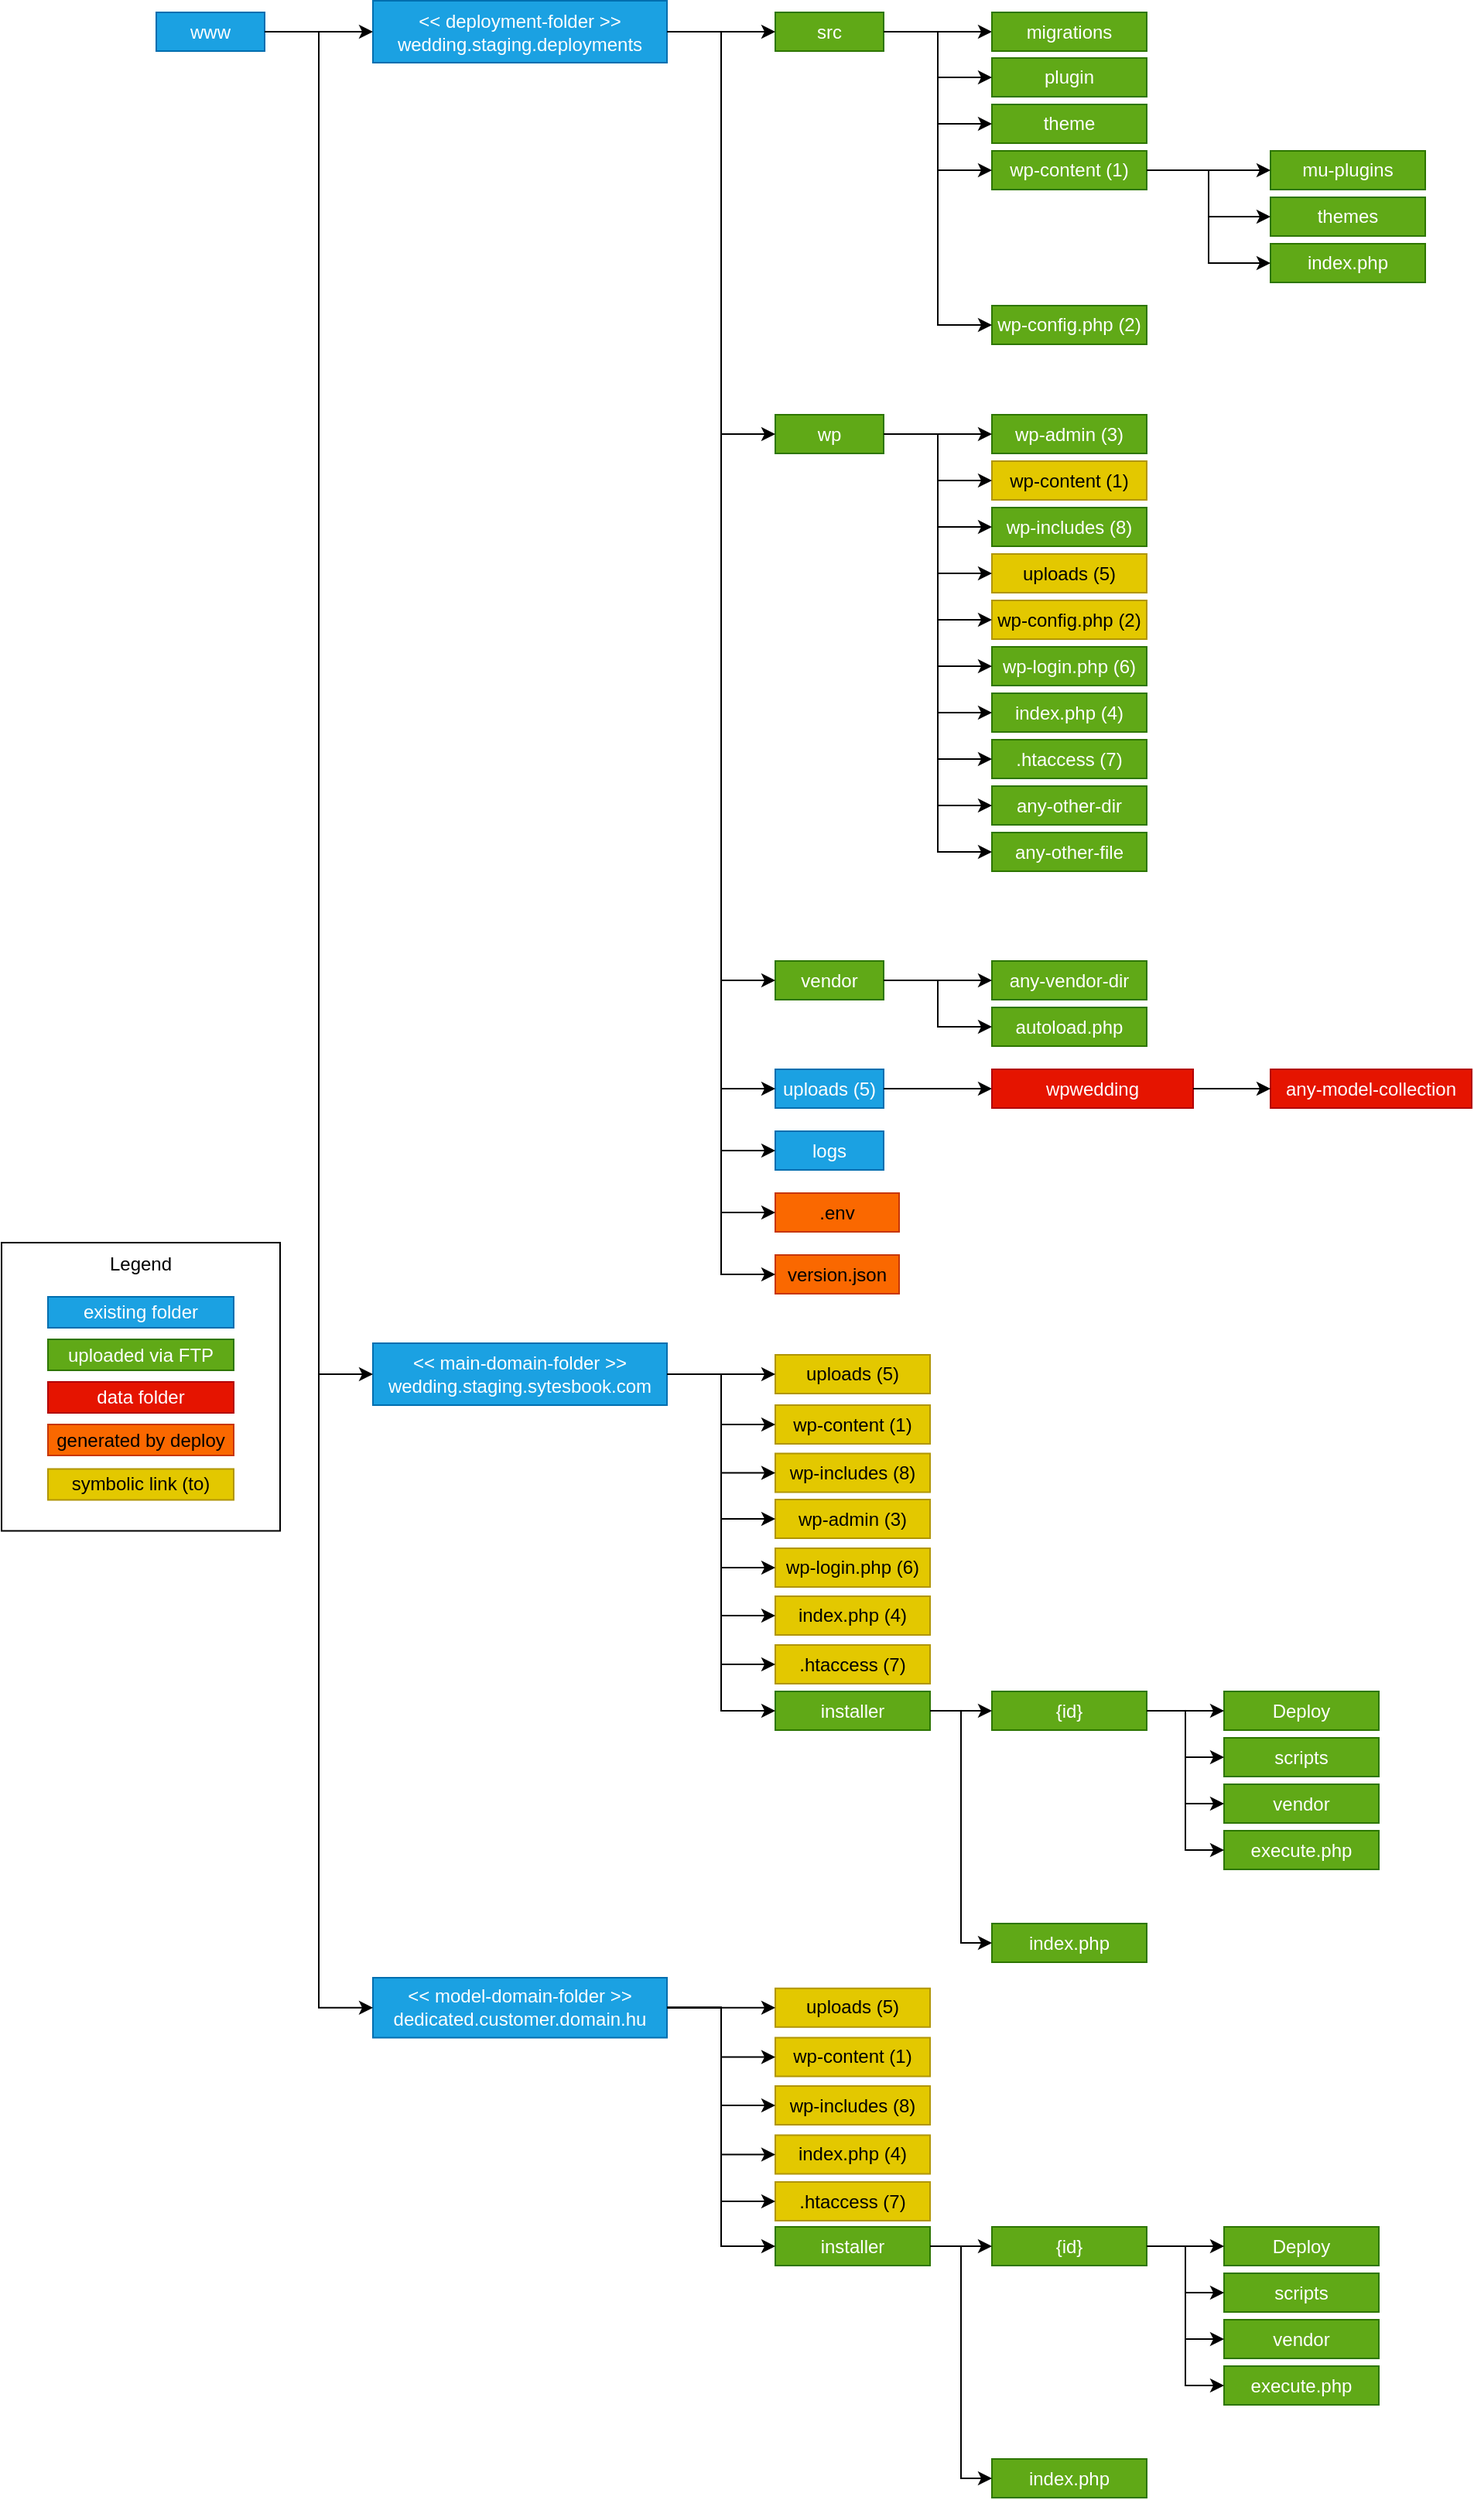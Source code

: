 <mxfile version="25.0.2" pages="4">
  <diagram name="Server Directory Structure v1" id="SGqMpZKhzNt8_crhXunx">
    <mxGraphModel dx="1172" dy="762" grid="1" gridSize="10" guides="1" tooltips="1" connect="1" arrows="1" fold="1" page="1" pageScale="1" pageWidth="850" pageHeight="1100" math="0" shadow="0">
      <root>
        <mxCell id="37ZmqhF99PoqvbmQilpc-0" />
        <mxCell id="37ZmqhF99PoqvbmQilpc-1" parent="37ZmqhF99PoqvbmQilpc-0" />
        <mxCell id="37ZmqhF99PoqvbmQilpc-2" value="wp" style="rounded=0;whiteSpace=wrap;html=1;fillColor=#60a917;fontColor=#ffffff;strokeColor=#2D7600;" vertex="1" parent="37ZmqhF99PoqvbmQilpc-1">
          <mxGeometry x="510" y="300" width="70" height="25" as="geometry" />
        </mxCell>
        <mxCell id="37ZmqhF99PoqvbmQilpc-3" value="wp-includes (8)" style="rounded=0;whiteSpace=wrap;html=1;fillColor=#60a917;fontColor=#ffffff;strokeColor=#2D7600;" vertex="1" parent="37ZmqhF99PoqvbmQilpc-1">
          <mxGeometry x="650" y="360" width="100" height="25" as="geometry" />
        </mxCell>
        <mxCell id="37ZmqhF99PoqvbmQilpc-4" value="wp-admin (3)" style="rounded=0;whiteSpace=wrap;html=1;fillColor=#60a917;fontColor=#ffffff;strokeColor=#2D7600;" vertex="1" parent="37ZmqhF99PoqvbmQilpc-1">
          <mxGeometry x="650" y="300" width="100" height="25" as="geometry" />
        </mxCell>
        <mxCell id="37ZmqhF99PoqvbmQilpc-5" value="any-other-file" style="rounded=0;whiteSpace=wrap;html=1;fillColor=#60a917;fontColor=#ffffff;strokeColor=#2D7600;" vertex="1" parent="37ZmqhF99PoqvbmQilpc-1">
          <mxGeometry x="650" y="570" width="100" height="25" as="geometry" />
        </mxCell>
        <mxCell id="37ZmqhF99PoqvbmQilpc-6" value="any-other-dir" style="rounded=0;whiteSpace=wrap;html=1;fillColor=#60a917;fontColor=#ffffff;strokeColor=#2D7600;" vertex="1" parent="37ZmqhF99PoqvbmQilpc-1">
          <mxGeometry x="650" y="540" width="100" height="25" as="geometry" />
        </mxCell>
        <mxCell id="37ZmqhF99PoqvbmQilpc-7" value="" style="endArrow=classic;html=1;rounded=0;" edge="1" parent="37ZmqhF99PoqvbmQilpc-1" source="37ZmqhF99PoqvbmQilpc-2" target="37ZmqhF99PoqvbmQilpc-4">
          <mxGeometry width="50" height="50" relative="1" as="geometry">
            <mxPoint x="700" y="500" as="sourcePoint" />
            <mxPoint x="750" y="450" as="targetPoint" />
          </mxGeometry>
        </mxCell>
        <mxCell id="37ZmqhF99PoqvbmQilpc-8" value="" style="endArrow=classic;html=1;rounded=0;edgeStyle=elbowEdgeStyle;" edge="1" parent="37ZmqhF99PoqvbmQilpc-1" source="37ZmqhF99PoqvbmQilpc-2" target="37ZmqhF99PoqvbmQilpc-3">
          <mxGeometry width="50" height="50" relative="1" as="geometry">
            <mxPoint x="700" y="500" as="sourcePoint" />
            <mxPoint x="750" y="450" as="targetPoint" />
          </mxGeometry>
        </mxCell>
        <mxCell id="37ZmqhF99PoqvbmQilpc-9" value="" style="endArrow=classic;html=1;rounded=0;edgeStyle=elbowEdgeStyle;" edge="1" parent="37ZmqhF99PoqvbmQilpc-1" source="37ZmqhF99PoqvbmQilpc-2" target="37ZmqhF99PoqvbmQilpc-5">
          <mxGeometry width="50" height="50" relative="1" as="geometry">
            <mxPoint x="577" y="335" as="sourcePoint" />
            <mxPoint x="688" y="400" as="targetPoint" />
          </mxGeometry>
        </mxCell>
        <mxCell id="37ZmqhF99PoqvbmQilpc-10" value="" style="endArrow=classic;html=1;rounded=0;edgeStyle=elbowEdgeStyle;" edge="1" parent="37ZmqhF99PoqvbmQilpc-1" source="37ZmqhF99PoqvbmQilpc-2" target="37ZmqhF99PoqvbmQilpc-6">
          <mxGeometry width="50" height="50" relative="1" as="geometry">
            <mxPoint x="571" y="335" as="sourcePoint" />
            <mxPoint x="694" y="430" as="targetPoint" />
          </mxGeometry>
        </mxCell>
        <mxCell id="37ZmqhF99PoqvbmQilpc-11" value="src" style="rounded=0;whiteSpace=wrap;html=1;fillColor=#60a917;fontColor=#ffffff;strokeColor=#2D7600;" vertex="1" parent="37ZmqhF99PoqvbmQilpc-1">
          <mxGeometry x="510" y="40" width="70" height="25" as="geometry" />
        </mxCell>
        <mxCell id="37ZmqhF99PoqvbmQilpc-12" value="theme" style="rounded=0;whiteSpace=wrap;html=1;fillColor=#60a917;fontColor=#ffffff;strokeColor=#2D7600;" vertex="1" parent="37ZmqhF99PoqvbmQilpc-1">
          <mxGeometry x="650" y="99.5" width="100" height="25" as="geometry" />
        </mxCell>
        <mxCell id="37ZmqhF99PoqvbmQilpc-13" value="wp-content (1)" style="rounded=0;whiteSpace=wrap;html=1;fillColor=#60a917;fontColor=#ffffff;strokeColor=#2D7600;" vertex="1" parent="37ZmqhF99PoqvbmQilpc-1">
          <mxGeometry x="650" y="129.5" width="100" height="25" as="geometry" />
        </mxCell>
        <mxCell id="37ZmqhF99PoqvbmQilpc-14" value="plugin" style="rounded=0;whiteSpace=wrap;html=1;fillColor=#60a917;fontColor=#ffffff;strokeColor=#2D7600;" vertex="1" parent="37ZmqhF99PoqvbmQilpc-1">
          <mxGeometry x="650" y="69.5" width="100" height="25" as="geometry" />
        </mxCell>
        <mxCell id="37ZmqhF99PoqvbmQilpc-15" value="wp-config.php (2)" style="rounded=0;whiteSpace=wrap;html=1;fillColor=#60a917;fontColor=#ffffff;strokeColor=#2D7600;" vertex="1" parent="37ZmqhF99PoqvbmQilpc-1">
          <mxGeometry x="650" y="229.5" width="100" height="25" as="geometry" />
        </mxCell>
        <mxCell id="37ZmqhF99PoqvbmQilpc-16" value="" style="endArrow=classic;html=1;rounded=0;" edge="1" parent="37ZmqhF99PoqvbmQilpc-1" source="37ZmqhF99PoqvbmQilpc-11" target="37ZmqhF99PoqvbmQilpc-124">
          <mxGeometry width="50" height="50" relative="1" as="geometry">
            <mxPoint x="700" y="240" as="sourcePoint" />
            <mxPoint x="750" y="190" as="targetPoint" />
          </mxGeometry>
        </mxCell>
        <mxCell id="37ZmqhF99PoqvbmQilpc-17" value="" style="endArrow=classic;html=1;rounded=0;edgeStyle=elbowEdgeStyle;" edge="1" parent="37ZmqhF99PoqvbmQilpc-1" source="37ZmqhF99PoqvbmQilpc-11" target="37ZmqhF99PoqvbmQilpc-12">
          <mxGeometry width="50" height="50" relative="1" as="geometry">
            <mxPoint x="700" y="240" as="sourcePoint" />
            <mxPoint x="750" y="190" as="targetPoint" />
          </mxGeometry>
        </mxCell>
        <mxCell id="37ZmqhF99PoqvbmQilpc-18" value="" style="endArrow=classic;html=1;rounded=0;edgeStyle=elbowEdgeStyle;" edge="1" parent="37ZmqhF99PoqvbmQilpc-1" source="37ZmqhF99PoqvbmQilpc-11" target="37ZmqhF99PoqvbmQilpc-13">
          <mxGeometry width="50" height="50" relative="1" as="geometry">
            <mxPoint x="700" y="240" as="sourcePoint" />
            <mxPoint x="750" y="190" as="targetPoint" />
          </mxGeometry>
        </mxCell>
        <mxCell id="37ZmqhF99PoqvbmQilpc-19" value="" style="endArrow=classic;html=1;rounded=0;edgeStyle=elbowEdgeStyle;" edge="1" parent="37ZmqhF99PoqvbmQilpc-1" source="37ZmqhF99PoqvbmQilpc-11" target="37ZmqhF99PoqvbmQilpc-15">
          <mxGeometry width="50" height="50" relative="1" as="geometry">
            <mxPoint x="587" y="75" as="sourcePoint" />
            <mxPoint x="678" y="110" as="targetPoint" />
          </mxGeometry>
        </mxCell>
        <mxCell id="37ZmqhF99PoqvbmQilpc-20" value="mu-plugins" style="rounded=0;whiteSpace=wrap;html=1;fillColor=#60a917;fontColor=#ffffff;strokeColor=#2D7600;" vertex="1" parent="37ZmqhF99PoqvbmQilpc-1">
          <mxGeometry x="830" y="129.5" width="100" height="25" as="geometry" />
        </mxCell>
        <mxCell id="37ZmqhF99PoqvbmQilpc-21" value="themes" style="rounded=0;whiteSpace=wrap;html=1;fillColor=#60a917;fontColor=#ffffff;strokeColor=#2D7600;" vertex="1" parent="37ZmqhF99PoqvbmQilpc-1">
          <mxGeometry x="830" y="159.5" width="100" height="25" as="geometry" />
        </mxCell>
        <mxCell id="37ZmqhF99PoqvbmQilpc-22" value="index.php" style="rounded=0;whiteSpace=wrap;html=1;fillColor=#60a917;fontColor=#ffffff;strokeColor=#2D7600;" vertex="1" parent="37ZmqhF99PoqvbmQilpc-1">
          <mxGeometry x="830" y="189.5" width="100" height="25" as="geometry" />
        </mxCell>
        <mxCell id="37ZmqhF99PoqvbmQilpc-23" value="" style="endArrow=classic;html=1;rounded=0;edgeStyle=elbowEdgeStyle;" edge="1" parent="37ZmqhF99PoqvbmQilpc-1" source="37ZmqhF99PoqvbmQilpc-13" target="37ZmqhF99PoqvbmQilpc-22">
          <mxGeometry width="50" height="50" relative="1" as="geometry">
            <mxPoint x="590" y="92.5" as="sourcePoint" />
            <mxPoint x="660" y="277.5" as="targetPoint" />
          </mxGeometry>
        </mxCell>
        <mxCell id="37ZmqhF99PoqvbmQilpc-24" value="" style="endArrow=classic;html=1;rounded=0;edgeStyle=elbowEdgeStyle;" edge="1" parent="37ZmqhF99PoqvbmQilpc-1" source="37ZmqhF99PoqvbmQilpc-13" target="37ZmqhF99PoqvbmQilpc-21">
          <mxGeometry width="50" height="50" relative="1" as="geometry">
            <mxPoint x="760" y="152.5" as="sourcePoint" />
            <mxPoint x="840" y="212.5" as="targetPoint" />
          </mxGeometry>
        </mxCell>
        <mxCell id="37ZmqhF99PoqvbmQilpc-25" value="" style="endArrow=classic;html=1;rounded=0;" edge="1" parent="37ZmqhF99PoqvbmQilpc-1" source="37ZmqhF99PoqvbmQilpc-13" target="37ZmqhF99PoqvbmQilpc-20">
          <mxGeometry width="50" height="50" relative="1" as="geometry">
            <mxPoint x="590" y="92.5" as="sourcePoint" />
            <mxPoint x="660" y="92.5" as="targetPoint" />
          </mxGeometry>
        </mxCell>
        <mxCell id="37ZmqhF99PoqvbmQilpc-26" value="vendor" style="rounded=0;whiteSpace=wrap;html=1;fillColor=#60a917;fontColor=#ffffff;strokeColor=#2D7600;" vertex="1" parent="37ZmqhF99PoqvbmQilpc-1">
          <mxGeometry x="510" y="653" width="70" height="25" as="geometry" />
        </mxCell>
        <mxCell id="37ZmqhF99PoqvbmQilpc-27" value="any-vendor-dir" style="rounded=0;whiteSpace=wrap;html=1;fillColor=#60a917;fontColor=#ffffff;strokeColor=#2D7600;" vertex="1" parent="37ZmqhF99PoqvbmQilpc-1">
          <mxGeometry x="650" y="653" width="100" height="25" as="geometry" />
        </mxCell>
        <mxCell id="37ZmqhF99PoqvbmQilpc-28" value="" style="endArrow=classic;html=1;rounded=0;" edge="1" parent="37ZmqhF99PoqvbmQilpc-1" source="37ZmqhF99PoqvbmQilpc-26" target="37ZmqhF99PoqvbmQilpc-27">
          <mxGeometry width="50" height="50" relative="1" as="geometry">
            <mxPoint x="590" y="806" as="sourcePoint" />
            <mxPoint x="660" y="806" as="targetPoint" />
          </mxGeometry>
        </mxCell>
        <mxCell id="37ZmqhF99PoqvbmQilpc-29" value="autoload.php" style="rounded=0;whiteSpace=wrap;html=1;fillColor=#60a917;fontColor=#ffffff;strokeColor=#2D7600;" vertex="1" parent="37ZmqhF99PoqvbmQilpc-1">
          <mxGeometry x="650" y="683" width="100" height="25" as="geometry" />
        </mxCell>
        <mxCell id="37ZmqhF99PoqvbmQilpc-30" value="" style="endArrow=classic;html=1;rounded=0;edgeStyle=elbowEdgeStyle;" edge="1" parent="37ZmqhF99PoqvbmQilpc-1" source="37ZmqhF99PoqvbmQilpc-26" target="37ZmqhF99PoqvbmQilpc-29">
          <mxGeometry width="50" height="50" relative="1" as="geometry">
            <mxPoint x="590" y="806" as="sourcePoint" />
            <mxPoint x="660" y="836" as="targetPoint" />
          </mxGeometry>
        </mxCell>
        <mxCell id="37ZmqhF99PoqvbmQilpc-31" value="uploads (5)" style="rounded=0;whiteSpace=wrap;html=1;fillColor=#1ba1e2;fontColor=#ffffff;strokeColor=#006EAF;" vertex="1" parent="37ZmqhF99PoqvbmQilpc-1">
          <mxGeometry x="510" y="723" width="70" height="25" as="geometry" />
        </mxCell>
        <mxCell id="37ZmqhF99PoqvbmQilpc-32" value="" style="endArrow=classic;html=1;rounded=0;" edge="1" parent="37ZmqhF99PoqvbmQilpc-1" source="37ZmqhF99PoqvbmQilpc-31" target="37ZmqhF99PoqvbmQilpc-33">
          <mxGeometry width="50" height="50" relative="1" as="geometry">
            <mxPoint x="580" y="710.5" as="sourcePoint" />
            <mxPoint x="650" y="735.5" as="targetPoint" />
          </mxGeometry>
        </mxCell>
        <mxCell id="37ZmqhF99PoqvbmQilpc-33" value="wpwedding" style="rounded=0;whiteSpace=wrap;html=1;fillColor=#e51400;fontColor=#ffffff;strokeColor=#B20000;" vertex="1" parent="37ZmqhF99PoqvbmQilpc-1">
          <mxGeometry x="650" y="723" width="130" height="25" as="geometry" />
        </mxCell>
        <mxCell id="37ZmqhF99PoqvbmQilpc-34" value="&amp;lt;&amp;lt; deployment-folder &amp;gt;&amp;gt;&lt;br&gt;wedding.staging.deployments" style="rounded=0;whiteSpace=wrap;html=1;fillColor=#1ba1e2;fontColor=#ffffff;strokeColor=#006EAF;" vertex="1" parent="37ZmqhF99PoqvbmQilpc-1">
          <mxGeometry x="250" y="32.5" width="190" height="40" as="geometry" />
        </mxCell>
        <mxCell id="37ZmqhF99PoqvbmQilpc-35" value="" style="endArrow=classic;html=1;rounded=0;" edge="1" parent="37ZmqhF99PoqvbmQilpc-1" source="37ZmqhF99PoqvbmQilpc-34" target="37ZmqhF99PoqvbmQilpc-11">
          <mxGeometry width="50" height="50" relative="1" as="geometry">
            <mxPoint x="590" y="63" as="sourcePoint" />
            <mxPoint x="540" y="50" as="targetPoint" />
          </mxGeometry>
        </mxCell>
        <mxCell id="37ZmqhF99PoqvbmQilpc-36" value="" style="endArrow=classic;html=1;rounded=0;edgeStyle=elbowEdgeStyle;" edge="1" parent="37ZmqhF99PoqvbmQilpc-1" source="37ZmqhF99PoqvbmQilpc-34" target="37ZmqhF99PoqvbmQilpc-2">
          <mxGeometry width="50" height="50" relative="1" as="geometry">
            <mxPoint x="590" y="63" as="sourcePoint" />
            <mxPoint x="660" y="223" as="targetPoint" />
          </mxGeometry>
        </mxCell>
        <mxCell id="37ZmqhF99PoqvbmQilpc-37" value="" style="endArrow=classic;html=1;rounded=0;edgeStyle=elbowEdgeStyle;" edge="1" parent="37ZmqhF99PoqvbmQilpc-1" source="37ZmqhF99PoqvbmQilpc-34" target="37ZmqhF99PoqvbmQilpc-31">
          <mxGeometry width="50" height="50" relative="1" as="geometry">
            <mxPoint x="450" y="63" as="sourcePoint" />
            <mxPoint x="520" y="263" as="targetPoint" />
          </mxGeometry>
        </mxCell>
        <mxCell id="37ZmqhF99PoqvbmQilpc-38" value="" style="endArrow=classic;html=1;rounded=0;edgeStyle=elbowEdgeStyle;" edge="1" parent="37ZmqhF99PoqvbmQilpc-1" source="37ZmqhF99PoqvbmQilpc-34" target="37ZmqhF99PoqvbmQilpc-26">
          <mxGeometry width="50" height="50" relative="1" as="geometry">
            <mxPoint x="450" y="63" as="sourcePoint" />
            <mxPoint x="520" y="453" as="targetPoint" />
          </mxGeometry>
        </mxCell>
        <mxCell id="37ZmqhF99PoqvbmQilpc-39" value="&amp;lt;&amp;lt; main-domain-folder &amp;gt;&amp;gt;&lt;br&gt;wedding.staging.sytesbook.com" style="rounded=0;whiteSpace=wrap;html=1;fillColor=#1ba1e2;fontColor=#ffffff;strokeColor=#006EAF;" vertex="1" parent="37ZmqhF99PoqvbmQilpc-1">
          <mxGeometry x="250" y="900" width="190" height="40" as="geometry" />
        </mxCell>
        <mxCell id="37ZmqhF99PoqvbmQilpc-40" value="wp-admin (3)" style="rounded=0;whiteSpace=wrap;html=1;fillColor=#e3c800;fontColor=#000000;strokeColor=#B09500;" vertex="1" parent="37ZmqhF99PoqvbmQilpc-1">
          <mxGeometry x="510" y="1001" width="100" height="25" as="geometry" />
        </mxCell>
        <mxCell id="37ZmqhF99PoqvbmQilpc-41" value="index.php (4)" style="rounded=0;whiteSpace=wrap;html=1;fillColor=#e3c800;fontColor=#000000;strokeColor=#B09500;" vertex="1" parent="37ZmqhF99PoqvbmQilpc-1">
          <mxGeometry x="510" y="1063.5" width="100" height="25" as="geometry" />
        </mxCell>
        <mxCell id="37ZmqhF99PoqvbmQilpc-42" value="" style="endArrow=classic;html=1;rounded=0;edgeStyle=elbowEdgeStyle;" edge="1" parent="37ZmqhF99PoqvbmQilpc-1" source="37ZmqhF99PoqvbmQilpc-39" target="37ZmqhF99PoqvbmQilpc-40">
          <mxGeometry width="50" height="50" relative="1" as="geometry">
            <mxPoint x="440" y="920.5" as="sourcePoint" />
            <mxPoint x="610" y="1057.5" as="targetPoint" />
          </mxGeometry>
        </mxCell>
        <mxCell id="37ZmqhF99PoqvbmQilpc-43" value="" style="endArrow=classic;html=1;rounded=0;edgeStyle=elbowEdgeStyle;" edge="1" parent="37ZmqhF99PoqvbmQilpc-1" source="37ZmqhF99PoqvbmQilpc-39" target="37ZmqhF99PoqvbmQilpc-41">
          <mxGeometry width="50" height="50" relative="1" as="geometry">
            <mxPoint x="440" y="920.5" as="sourcePoint" />
            <mxPoint x="538" y="977.5" as="targetPoint" />
          </mxGeometry>
        </mxCell>
        <mxCell id="37ZmqhF99PoqvbmQilpc-44" value=".env" style="rounded=0;whiteSpace=wrap;html=1;fillColor=#fa6800;strokeColor=#C73500;fontColor=#000000;" vertex="1" parent="37ZmqhF99PoqvbmQilpc-1">
          <mxGeometry x="510" y="803" width="80" height="25" as="geometry" />
        </mxCell>
        <mxCell id="37ZmqhF99PoqvbmQilpc-45" value="" style="endArrow=classic;html=1;rounded=0;edgeStyle=elbowEdgeStyle;" edge="1" parent="37ZmqhF99PoqvbmQilpc-1" source="37ZmqhF99PoqvbmQilpc-34" target="37ZmqhF99PoqvbmQilpc-44">
          <mxGeometry width="50" height="50" relative="1" as="geometry">
            <mxPoint x="450" y="63" as="sourcePoint" />
            <mxPoint x="520" y="433" as="targetPoint" />
          </mxGeometry>
        </mxCell>
        <mxCell id="37ZmqhF99PoqvbmQilpc-46" value="www" style="rounded=0;whiteSpace=wrap;html=1;fillColor=#1ba1e2;fontColor=#ffffff;strokeColor=#006EAF;" vertex="1" parent="37ZmqhF99PoqvbmQilpc-1">
          <mxGeometry x="110" y="40" width="70" height="25" as="geometry" />
        </mxCell>
        <mxCell id="37ZmqhF99PoqvbmQilpc-47" value="" style="endArrow=classic;html=1;rounded=0;" edge="1" parent="37ZmqhF99PoqvbmQilpc-1" source="37ZmqhF99PoqvbmQilpc-46" target="37ZmqhF99PoqvbmQilpc-34">
          <mxGeometry width="50" height="50" relative="1" as="geometry">
            <mxPoint x="450" y="63" as="sourcePoint" />
            <mxPoint x="520" y="63" as="targetPoint" />
          </mxGeometry>
        </mxCell>
        <mxCell id="37ZmqhF99PoqvbmQilpc-48" value="" style="endArrow=classic;html=1;rounded=0;edgeStyle=elbowEdgeStyle;" edge="1" parent="37ZmqhF99PoqvbmQilpc-1" source="37ZmqhF99PoqvbmQilpc-46" target="37ZmqhF99PoqvbmQilpc-39">
          <mxGeometry width="50" height="50" relative="1" as="geometry">
            <mxPoint x="450" y="63" as="sourcePoint" />
            <mxPoint x="520" y="263" as="targetPoint" />
          </mxGeometry>
        </mxCell>
        <mxCell id="37ZmqhF99PoqvbmQilpc-49" value="uploads (5)" style="rounded=0;whiteSpace=wrap;html=1;fillColor=#e3c800;fontColor=#000000;strokeColor=#B09500;" vertex="1" parent="37ZmqhF99PoqvbmQilpc-1">
          <mxGeometry x="510" y="907.5" width="100" height="25" as="geometry" />
        </mxCell>
        <mxCell id="37ZmqhF99PoqvbmQilpc-50" value="" style="endArrow=classic;html=1;rounded=0;" edge="1" parent="37ZmqhF99PoqvbmQilpc-1" source="37ZmqhF99PoqvbmQilpc-39" target="37ZmqhF99PoqvbmQilpc-49">
          <mxGeometry width="50" height="50" relative="1" as="geometry">
            <mxPoint x="450" y="930.5" as="sourcePoint" />
            <mxPoint x="520" y="960.5" as="targetPoint" />
          </mxGeometry>
        </mxCell>
        <mxCell id="37ZmqhF99PoqvbmQilpc-51" value="&amp;lt;&amp;lt; model-domain-folder &amp;gt;&amp;gt;&lt;br&gt;dedicated.customer.domain.hu" style="rounded=0;whiteSpace=wrap;html=1;fillColor=#1ba1e2;fontColor=#ffffff;strokeColor=#006EAF;" vertex="1" parent="37ZmqhF99PoqvbmQilpc-1">
          <mxGeometry x="250" y="1310" width="190" height="38.75" as="geometry" />
        </mxCell>
        <mxCell id="37ZmqhF99PoqvbmQilpc-52" value="" style="endArrow=classic;html=1;rounded=0;edgeStyle=elbowEdgeStyle;" edge="1" parent="37ZmqhF99PoqvbmQilpc-1" source="37ZmqhF99PoqvbmQilpc-46" target="37ZmqhF99PoqvbmQilpc-51">
          <mxGeometry width="50" height="50" relative="1" as="geometry">
            <mxPoint x="190" y="63" as="sourcePoint" />
            <mxPoint x="260" y="553" as="targetPoint" />
          </mxGeometry>
        </mxCell>
        <mxCell id="37ZmqhF99PoqvbmQilpc-53" value="" style="group" vertex="1" connectable="0" parent="37ZmqhF99PoqvbmQilpc-1">
          <mxGeometry x="10" y="835" width="180" height="186.25" as="geometry" />
        </mxCell>
        <mxCell id="37ZmqhF99PoqvbmQilpc-54" value="Legend" style="rounded=0;whiteSpace=wrap;html=1;verticalAlign=top;" vertex="1" parent="37ZmqhF99PoqvbmQilpc-53">
          <mxGeometry width="180" height="186.25" as="geometry" />
        </mxCell>
        <mxCell id="37ZmqhF99PoqvbmQilpc-55" value="uploaded via FTP" style="rounded=0;whiteSpace=wrap;html=1;fillColor=#60a917;fontColor=#ffffff;strokeColor=#2D7600;" vertex="1" parent="37ZmqhF99PoqvbmQilpc-53">
          <mxGeometry x="30" y="62.5" width="120" height="20" as="geometry" />
        </mxCell>
        <mxCell id="37ZmqhF99PoqvbmQilpc-56" value="existing folder" style="rounded=0;whiteSpace=wrap;html=1;fillColor=#1ba1e2;fontColor=#ffffff;strokeColor=#006EAF;" vertex="1" parent="37ZmqhF99PoqvbmQilpc-53">
          <mxGeometry x="30" y="35" width="120" height="20" as="geometry" />
        </mxCell>
        <mxCell id="37ZmqhF99PoqvbmQilpc-57" value="data folder" style="rounded=0;whiteSpace=wrap;html=1;fillColor=#e51400;fontColor=#ffffff;strokeColor=#B20000;" vertex="1" parent="37ZmqhF99PoqvbmQilpc-53">
          <mxGeometry x="30" y="90" width="120" height="20" as="geometry" />
        </mxCell>
        <mxCell id="37ZmqhF99PoqvbmQilpc-58" value="symbolic link (to)" style="rounded=0;whiteSpace=wrap;html=1;fillColor=#e3c800;fontColor=#000000;strokeColor=#B09500;" vertex="1" parent="37ZmqhF99PoqvbmQilpc-53">
          <mxGeometry x="30" y="146.25" width="120" height="20" as="geometry" />
        </mxCell>
        <mxCell id="37ZmqhF99PoqvbmQilpc-59" value="generated by deploy" style="rounded=0;whiteSpace=wrap;html=1;fillColor=#fa6800;fontColor=#000000;strokeColor=#C73500;" vertex="1" parent="37ZmqhF99PoqvbmQilpc-53">
          <mxGeometry x="30" y="117.5" width="120" height="20" as="geometry" />
        </mxCell>
        <mxCell id="37ZmqhF99PoqvbmQilpc-60" value="logs" style="rounded=0;whiteSpace=wrap;html=1;fillColor=#1ba1e2;fontColor=#ffffff;strokeColor=#006EAF;" vertex="1" parent="37ZmqhF99PoqvbmQilpc-1">
          <mxGeometry x="510" y="763" width="70" height="25" as="geometry" />
        </mxCell>
        <mxCell id="37ZmqhF99PoqvbmQilpc-61" value="" style="endArrow=classic;html=1;rounded=0;edgeStyle=elbowEdgeStyle;" edge="1" parent="37ZmqhF99PoqvbmQilpc-1" source="37ZmqhF99PoqvbmQilpc-34" target="37ZmqhF99PoqvbmQilpc-60">
          <mxGeometry width="50" height="50" relative="1" as="geometry">
            <mxPoint x="450" y="63" as="sourcePoint" />
            <mxPoint x="520" y="463" as="targetPoint" />
          </mxGeometry>
        </mxCell>
        <mxCell id="37ZmqhF99PoqvbmQilpc-62" value="installer" style="rounded=0;whiteSpace=wrap;html=1;fillColor=#60a917;fontColor=#ffffff;strokeColor=#2D7600;" vertex="1" parent="37ZmqhF99PoqvbmQilpc-1">
          <mxGeometry x="510" y="1125" width="100" height="25" as="geometry" />
        </mxCell>
        <mxCell id="37ZmqhF99PoqvbmQilpc-63" value="{id}" style="rounded=0;whiteSpace=wrap;html=1;fillColor=#60a917;fontColor=#ffffff;strokeColor=#2D7600;" vertex="1" parent="37ZmqhF99PoqvbmQilpc-1">
          <mxGeometry x="650" y="1125" width="100" height="25" as="geometry" />
        </mxCell>
        <mxCell id="37ZmqhF99PoqvbmQilpc-64" value="vendor" style="rounded=0;whiteSpace=wrap;html=1;fillColor=#60a917;fontColor=#ffffff;strokeColor=#2D7600;" vertex="1" parent="37ZmqhF99PoqvbmQilpc-1">
          <mxGeometry x="800" y="1185" width="100" height="25" as="geometry" />
        </mxCell>
        <mxCell id="37ZmqhF99PoqvbmQilpc-65" value="execute.php" style="rounded=0;whiteSpace=wrap;html=1;fillColor=#60a917;fontColor=#ffffff;strokeColor=#2D7600;" vertex="1" parent="37ZmqhF99PoqvbmQilpc-1">
          <mxGeometry x="800" y="1215" width="100" height="25" as="geometry" />
        </mxCell>
        <mxCell id="37ZmqhF99PoqvbmQilpc-66" value="" style="endArrow=classic;html=1;rounded=0;" edge="1" parent="37ZmqhF99PoqvbmQilpc-1" source="37ZmqhF99PoqvbmQilpc-62" target="37ZmqhF99PoqvbmQilpc-63">
          <mxGeometry width="50" height="50" relative="1" as="geometry">
            <mxPoint x="590" y="818" as="sourcePoint" />
            <mxPoint x="660" y="818" as="targetPoint" />
          </mxGeometry>
        </mxCell>
        <mxCell id="37ZmqhF99PoqvbmQilpc-67" value="" style="endArrow=classic;html=1;rounded=0;edgeStyle=elbowEdgeStyle;" edge="1" parent="37ZmqhF99PoqvbmQilpc-1" source="37ZmqhF99PoqvbmQilpc-39" target="37ZmqhF99PoqvbmQilpc-62">
          <mxGeometry width="50" height="50" relative="1" as="geometry">
            <mxPoint x="450" y="930.5" as="sourcePoint" />
            <mxPoint x="520" y="1110.5" as="targetPoint" />
          </mxGeometry>
        </mxCell>
        <mxCell id="37ZmqhF99PoqvbmQilpc-68" value="" style="endArrow=classic;html=1;rounded=0;edgeStyle=elbowEdgeStyle;" edge="1" parent="37ZmqhF99PoqvbmQilpc-1" source="37ZmqhF99PoqvbmQilpc-63" target="37ZmqhF99PoqvbmQilpc-65">
          <mxGeometry width="50" height="50" relative="1" as="geometry">
            <mxPoint x="620" y="1148" as="sourcePoint" />
            <mxPoint x="660" y="1178" as="targetPoint" />
          </mxGeometry>
        </mxCell>
        <mxCell id="37ZmqhF99PoqvbmQilpc-69" value="index.php" style="rounded=0;whiteSpace=wrap;html=1;fillColor=#60a917;fontColor=#ffffff;strokeColor=#2D7600;" vertex="1" parent="37ZmqhF99PoqvbmQilpc-1">
          <mxGeometry x="650" y="1275" width="100" height="25" as="geometry" />
        </mxCell>
        <mxCell id="37ZmqhF99PoqvbmQilpc-70" value="" style="endArrow=classic;html=1;rounded=0;edgeStyle=elbowEdgeStyle;" edge="1" parent="37ZmqhF99PoqvbmQilpc-1" source="37ZmqhF99PoqvbmQilpc-63" target="37ZmqhF99PoqvbmQilpc-64">
          <mxGeometry width="50" height="50" relative="1" as="geometry">
            <mxPoint x="620" y="1148" as="sourcePoint" />
            <mxPoint x="660" y="1148" as="targetPoint" />
          </mxGeometry>
        </mxCell>
        <mxCell id="37ZmqhF99PoqvbmQilpc-71" value="" style="endArrow=classic;html=1;rounded=0;edgeStyle=elbowEdgeStyle;" edge="1" parent="37ZmqhF99PoqvbmQilpc-1" source="37ZmqhF99PoqvbmQilpc-62" target="37ZmqhF99PoqvbmQilpc-69">
          <mxGeometry width="50" height="50" relative="1" as="geometry">
            <mxPoint x="760" y="1148" as="sourcePoint" />
            <mxPoint x="810" y="1178" as="targetPoint" />
          </mxGeometry>
        </mxCell>
        <mxCell id="37ZmqhF99PoqvbmQilpc-72" value="version.json" style="rounded=0;whiteSpace=wrap;html=1;fillColor=#fa6800;strokeColor=#C73500;fontColor=#000000;" vertex="1" parent="37ZmqhF99PoqvbmQilpc-1">
          <mxGeometry x="510" y="843" width="80" height="25" as="geometry" />
        </mxCell>
        <mxCell id="37ZmqhF99PoqvbmQilpc-73" value="" style="endArrow=classic;html=1;rounded=0;edgeStyle=elbowEdgeStyle;" edge="1" parent="37ZmqhF99PoqvbmQilpc-1" source="37ZmqhF99PoqvbmQilpc-34" target="37ZmqhF99PoqvbmQilpc-72">
          <mxGeometry width="50" height="50" relative="1" as="geometry">
            <mxPoint x="450" y="63" as="sourcePoint" />
            <mxPoint x="520" y="543" as="targetPoint" />
          </mxGeometry>
        </mxCell>
        <mxCell id="37ZmqhF99PoqvbmQilpc-74" value="wp-content (1)" style="rounded=0;whiteSpace=wrap;html=1;fillColor=#e3c800;fontColor=#000000;strokeColor=#B09500;" vertex="1" parent="37ZmqhF99PoqvbmQilpc-1">
          <mxGeometry x="650" y="330" width="100" height="25" as="geometry" />
        </mxCell>
        <mxCell id="37ZmqhF99PoqvbmQilpc-75" value="wp-config.php (2)" style="rounded=0;whiteSpace=wrap;html=1;fillColor=#e3c800;fontColor=#000000;strokeColor=#B09500;" vertex="1" parent="37ZmqhF99PoqvbmQilpc-1">
          <mxGeometry x="650" y="420" width="100" height="25" as="geometry" />
        </mxCell>
        <mxCell id="37ZmqhF99PoqvbmQilpc-76" value="index.php (4)" style="rounded=0;whiteSpace=wrap;html=1;fillColor=#60a917;fontColor=#ffffff;strokeColor=#2D7600;" vertex="1" parent="37ZmqhF99PoqvbmQilpc-1">
          <mxGeometry x="650" y="480" width="100" height="25" as="geometry" />
        </mxCell>
        <mxCell id="37ZmqhF99PoqvbmQilpc-77" value="scripts" style="rounded=0;whiteSpace=wrap;html=1;fillColor=#60a917;fontColor=#ffffff;strokeColor=#2D7600;" vertex="1" parent="37ZmqhF99PoqvbmQilpc-1">
          <mxGeometry x="800" y="1155" width="100" height="25" as="geometry" />
        </mxCell>
        <mxCell id="37ZmqhF99PoqvbmQilpc-78" value="" style="endArrow=classic;html=1;rounded=0;edgeStyle=elbowEdgeStyle;" edge="1" parent="37ZmqhF99PoqvbmQilpc-1" source="37ZmqhF99PoqvbmQilpc-63" target="37ZmqhF99PoqvbmQilpc-77">
          <mxGeometry width="50" height="50" relative="1" as="geometry">
            <mxPoint x="540" y="1365" as="sourcePoint" />
            <mxPoint x="590" y="1315" as="targetPoint" />
          </mxGeometry>
        </mxCell>
        <mxCell id="37ZmqhF99PoqvbmQilpc-79" value="Deploy" style="rounded=0;whiteSpace=wrap;html=1;fillColor=#60a917;fontColor=#ffffff;strokeColor=#2D7600;" vertex="1" parent="37ZmqhF99PoqvbmQilpc-1">
          <mxGeometry x="800" y="1125" width="100" height="25" as="geometry" />
        </mxCell>
        <mxCell id="37ZmqhF99PoqvbmQilpc-80" value="" style="endArrow=classic;html=1;rounded=0;" edge="1" parent="37ZmqhF99PoqvbmQilpc-1" source="37ZmqhF99PoqvbmQilpc-63" target="37ZmqhF99PoqvbmQilpc-79">
          <mxGeometry width="50" height="50" relative="1" as="geometry">
            <mxPoint x="540" y="1365" as="sourcePoint" />
            <mxPoint x="590" y="1315" as="targetPoint" />
          </mxGeometry>
        </mxCell>
        <mxCell id="37ZmqhF99PoqvbmQilpc-81" value="index.php (4)" style="rounded=0;whiteSpace=wrap;html=1;fillColor=#e3c800;fontColor=#000000;strokeColor=#B09500;" vertex="1" parent="37ZmqhF99PoqvbmQilpc-1">
          <mxGeometry x="510" y="1411.75" width="100" height="25" as="geometry" />
        </mxCell>
        <mxCell id="37ZmqhF99PoqvbmQilpc-82" value="" style="endArrow=classic;html=1;rounded=0;edgeStyle=elbowEdgeStyle;" edge="1" parent="37ZmqhF99PoqvbmQilpc-1" source="37ZmqhF99PoqvbmQilpc-51" target="37ZmqhF99PoqvbmQilpc-81">
          <mxGeometry width="50" height="50" relative="1" as="geometry">
            <mxPoint x="440" y="1331.75" as="sourcePoint" />
            <mxPoint x="538" y="1388.75" as="targetPoint" />
          </mxGeometry>
        </mxCell>
        <mxCell id="37ZmqhF99PoqvbmQilpc-83" value="uploads (5)" style="rounded=0;whiteSpace=wrap;html=1;fillColor=#e3c800;fontColor=#000000;strokeColor=#B09500;" vertex="1" parent="37ZmqhF99PoqvbmQilpc-1">
          <mxGeometry x="510" y="1316.88" width="100" height="25" as="geometry" />
        </mxCell>
        <mxCell id="37ZmqhF99PoqvbmQilpc-84" value="" style="endArrow=classic;html=1;rounded=0;" edge="1" parent="37ZmqhF99PoqvbmQilpc-1" source="37ZmqhF99PoqvbmQilpc-51" target="37ZmqhF99PoqvbmQilpc-83">
          <mxGeometry width="50" height="50" relative="1" as="geometry">
            <mxPoint x="440" y="1331.75" as="sourcePoint" />
            <mxPoint x="520" y="1371.75" as="targetPoint" />
          </mxGeometry>
        </mxCell>
        <mxCell id="37ZmqhF99PoqvbmQilpc-85" value="installer" style="rounded=0;whiteSpace=wrap;html=1;fillColor=#60a917;fontColor=#ffffff;strokeColor=#2D7600;" vertex="1" parent="37ZmqhF99PoqvbmQilpc-1">
          <mxGeometry x="510" y="1471" width="100" height="25" as="geometry" />
        </mxCell>
        <mxCell id="37ZmqhF99PoqvbmQilpc-86" value="{id}" style="rounded=0;whiteSpace=wrap;html=1;fillColor=#60a917;fontColor=#ffffff;strokeColor=#2D7600;" vertex="1" parent="37ZmqhF99PoqvbmQilpc-1">
          <mxGeometry x="650" y="1471" width="100" height="25" as="geometry" />
        </mxCell>
        <mxCell id="37ZmqhF99PoqvbmQilpc-87" value="vendor" style="rounded=0;whiteSpace=wrap;html=1;fillColor=#60a917;fontColor=#ffffff;strokeColor=#2D7600;" vertex="1" parent="37ZmqhF99PoqvbmQilpc-1">
          <mxGeometry x="800" y="1531" width="100" height="25" as="geometry" />
        </mxCell>
        <mxCell id="37ZmqhF99PoqvbmQilpc-88" value="execute.php" style="rounded=0;whiteSpace=wrap;html=1;fillColor=#60a917;fontColor=#ffffff;strokeColor=#2D7600;" vertex="1" parent="37ZmqhF99PoqvbmQilpc-1">
          <mxGeometry x="800" y="1561" width="100" height="25" as="geometry" />
        </mxCell>
        <mxCell id="37ZmqhF99PoqvbmQilpc-89" value="" style="endArrow=classic;html=1;rounded=0;" edge="1" parent="37ZmqhF99PoqvbmQilpc-1" source="37ZmqhF99PoqvbmQilpc-85" target="37ZmqhF99PoqvbmQilpc-86">
          <mxGeometry width="50" height="50" relative="1" as="geometry">
            <mxPoint x="590" y="1164" as="sourcePoint" />
            <mxPoint x="660" y="1164" as="targetPoint" />
          </mxGeometry>
        </mxCell>
        <mxCell id="37ZmqhF99PoqvbmQilpc-90" value="" style="endArrow=classic;html=1;rounded=0;edgeStyle=elbowEdgeStyle;" edge="1" parent="37ZmqhF99PoqvbmQilpc-1" source="37ZmqhF99PoqvbmQilpc-51" target="37ZmqhF99PoqvbmQilpc-85">
          <mxGeometry width="50" height="50" relative="1" as="geometry">
            <mxPoint x="440" y="1331.75" as="sourcePoint" />
            <mxPoint x="520" y="1521.75" as="targetPoint" />
          </mxGeometry>
        </mxCell>
        <mxCell id="37ZmqhF99PoqvbmQilpc-91" value="" style="endArrow=classic;html=1;rounded=0;edgeStyle=elbowEdgeStyle;" edge="1" parent="37ZmqhF99PoqvbmQilpc-1" source="37ZmqhF99PoqvbmQilpc-86" target="37ZmqhF99PoqvbmQilpc-88">
          <mxGeometry width="50" height="50" relative="1" as="geometry">
            <mxPoint x="620" y="1494" as="sourcePoint" />
            <mxPoint x="660" y="1524" as="targetPoint" />
          </mxGeometry>
        </mxCell>
        <mxCell id="37ZmqhF99PoqvbmQilpc-92" value="index.php" style="rounded=0;whiteSpace=wrap;html=1;fillColor=#60a917;fontColor=#ffffff;strokeColor=#2D7600;" vertex="1" parent="37ZmqhF99PoqvbmQilpc-1">
          <mxGeometry x="650" y="1621" width="100" height="25" as="geometry" />
        </mxCell>
        <mxCell id="37ZmqhF99PoqvbmQilpc-93" value="" style="endArrow=classic;html=1;rounded=0;edgeStyle=elbowEdgeStyle;" edge="1" parent="37ZmqhF99PoqvbmQilpc-1" source="37ZmqhF99PoqvbmQilpc-86" target="37ZmqhF99PoqvbmQilpc-87">
          <mxGeometry width="50" height="50" relative="1" as="geometry">
            <mxPoint x="620" y="1494" as="sourcePoint" />
            <mxPoint x="660" y="1494" as="targetPoint" />
          </mxGeometry>
        </mxCell>
        <mxCell id="37ZmqhF99PoqvbmQilpc-94" value="" style="endArrow=classic;html=1;rounded=0;edgeStyle=elbowEdgeStyle;" edge="1" parent="37ZmqhF99PoqvbmQilpc-1" source="37ZmqhF99PoqvbmQilpc-85" target="37ZmqhF99PoqvbmQilpc-92">
          <mxGeometry width="50" height="50" relative="1" as="geometry">
            <mxPoint x="760" y="1494" as="sourcePoint" />
            <mxPoint x="810" y="1524" as="targetPoint" />
          </mxGeometry>
        </mxCell>
        <mxCell id="37ZmqhF99PoqvbmQilpc-95" value="scripts" style="rounded=0;whiteSpace=wrap;html=1;fillColor=#60a917;fontColor=#ffffff;strokeColor=#2D7600;" vertex="1" parent="37ZmqhF99PoqvbmQilpc-1">
          <mxGeometry x="800" y="1501" width="100" height="25" as="geometry" />
        </mxCell>
        <mxCell id="37ZmqhF99PoqvbmQilpc-96" value="" style="endArrow=classic;html=1;rounded=0;edgeStyle=elbowEdgeStyle;" edge="1" parent="37ZmqhF99PoqvbmQilpc-1" source="37ZmqhF99PoqvbmQilpc-86" target="37ZmqhF99PoqvbmQilpc-95">
          <mxGeometry width="50" height="50" relative="1" as="geometry">
            <mxPoint x="540" y="1711" as="sourcePoint" />
            <mxPoint x="590" y="1661" as="targetPoint" />
          </mxGeometry>
        </mxCell>
        <mxCell id="37ZmqhF99PoqvbmQilpc-97" value="Deploy" style="rounded=0;whiteSpace=wrap;html=1;fillColor=#60a917;fontColor=#ffffff;strokeColor=#2D7600;" vertex="1" parent="37ZmqhF99PoqvbmQilpc-1">
          <mxGeometry x="800" y="1471" width="100" height="25" as="geometry" />
        </mxCell>
        <mxCell id="37ZmqhF99PoqvbmQilpc-98" value="" style="endArrow=classic;html=1;rounded=0;" edge="1" parent="37ZmqhF99PoqvbmQilpc-1" source="37ZmqhF99PoqvbmQilpc-86" target="37ZmqhF99PoqvbmQilpc-97">
          <mxGeometry width="50" height="50" relative="1" as="geometry">
            <mxPoint x="540" y="1711" as="sourcePoint" />
            <mxPoint x="590" y="1661" as="targetPoint" />
          </mxGeometry>
        </mxCell>
        <mxCell id="37ZmqhF99PoqvbmQilpc-99" value="wp-login.php (6)" style="rounded=0;whiteSpace=wrap;html=1;fillColor=#e3c800;fontColor=#000000;strokeColor=#B09500;" vertex="1" parent="37ZmqhF99PoqvbmQilpc-1">
          <mxGeometry x="510" y="1032.5" width="100" height="25" as="geometry" />
        </mxCell>
        <mxCell id="37ZmqhF99PoqvbmQilpc-100" value="" style="endArrow=classic;html=1;rounded=0;edgeStyle=elbowEdgeStyle;" edge="1" parent="37ZmqhF99PoqvbmQilpc-1" source="37ZmqhF99PoqvbmQilpc-39" target="37ZmqhF99PoqvbmQilpc-99">
          <mxGeometry width="50" height="50" relative="1" as="geometry">
            <mxPoint x="450" y="930.5" as="sourcePoint" />
            <mxPoint x="520" y="962.5" as="targetPoint" />
          </mxGeometry>
        </mxCell>
        <mxCell id="37ZmqhF99PoqvbmQilpc-101" value="wp-login.php (6)" style="rounded=0;whiteSpace=wrap;html=1;fillColor=#60a917;fontColor=#ffffff;strokeColor=#2D7600;" vertex="1" parent="37ZmqhF99PoqvbmQilpc-1">
          <mxGeometry x="650" y="450" width="100" height="25" as="geometry" />
        </mxCell>
        <mxCell id="37ZmqhF99PoqvbmQilpc-102" value="" style="endArrow=classic;html=1;rounded=0;edgeStyle=elbowEdgeStyle;" edge="1" parent="37ZmqhF99PoqvbmQilpc-1" source="37ZmqhF99PoqvbmQilpc-2" target="37ZmqhF99PoqvbmQilpc-75">
          <mxGeometry width="50" height="50" relative="1" as="geometry">
            <mxPoint x="590" y="323" as="sourcePoint" />
            <mxPoint x="660" y="383" as="targetPoint" />
          </mxGeometry>
        </mxCell>
        <mxCell id="37ZmqhF99PoqvbmQilpc-103" value="" style="endArrow=classic;html=1;rounded=0;edgeStyle=elbowEdgeStyle;" edge="1" parent="37ZmqhF99PoqvbmQilpc-1" source="37ZmqhF99PoqvbmQilpc-2" target="37ZmqhF99PoqvbmQilpc-101">
          <mxGeometry width="50" height="50" relative="1" as="geometry">
            <mxPoint x="590" y="323" as="sourcePoint" />
            <mxPoint x="660" y="413" as="targetPoint" />
          </mxGeometry>
        </mxCell>
        <mxCell id="37ZmqhF99PoqvbmQilpc-104" value="" style="endArrow=classic;html=1;rounded=0;edgeStyle=elbowEdgeStyle;" edge="1" parent="37ZmqhF99PoqvbmQilpc-1" source="37ZmqhF99PoqvbmQilpc-2" target="37ZmqhF99PoqvbmQilpc-76">
          <mxGeometry width="50" height="50" relative="1" as="geometry">
            <mxPoint x="590" y="323" as="sourcePoint" />
            <mxPoint x="660" y="443" as="targetPoint" />
          </mxGeometry>
        </mxCell>
        <mxCell id="37ZmqhF99PoqvbmQilpc-105" value=".htaccess (7)" style="rounded=0;whiteSpace=wrap;html=1;fillColor=#60a917;fontColor=#ffffff;strokeColor=#2D7600;" vertex="1" parent="37ZmqhF99PoqvbmQilpc-1">
          <mxGeometry x="650" y="510" width="100" height="25" as="geometry" />
        </mxCell>
        <mxCell id="37ZmqhF99PoqvbmQilpc-106" value=".htaccess (7)" style="rounded=0;whiteSpace=wrap;html=1;fillColor=#e3c800;fontColor=#000000;strokeColor=#B09500;" vertex="1" parent="37ZmqhF99PoqvbmQilpc-1">
          <mxGeometry x="510" y="1442" width="100" height="25" as="geometry" />
        </mxCell>
        <mxCell id="37ZmqhF99PoqvbmQilpc-107" value="" style="endArrow=classic;html=1;rounded=0;edgeStyle=elbowEdgeStyle;" edge="1" parent="37ZmqhF99PoqvbmQilpc-1" source="37ZmqhF99PoqvbmQilpc-51" target="37ZmqhF99PoqvbmQilpc-106">
          <mxGeometry width="50" height="50" relative="1" as="geometry">
            <mxPoint x="450" y="1339" as="sourcePoint" />
            <mxPoint x="520" y="1433" as="targetPoint" />
          </mxGeometry>
        </mxCell>
        <mxCell id="37ZmqhF99PoqvbmQilpc-108" value=".htaccess (7)" style="rounded=0;whiteSpace=wrap;html=1;fillColor=#e3c800;fontColor=#000000;strokeColor=#B09500;" vertex="1" parent="37ZmqhF99PoqvbmQilpc-1">
          <mxGeometry x="510" y="1095" width="100" height="25" as="geometry" />
        </mxCell>
        <mxCell id="37ZmqhF99PoqvbmQilpc-109" value="" style="endArrow=classic;html=1;rounded=0;edgeStyle=elbowEdgeStyle;" edge="1" parent="37ZmqhF99PoqvbmQilpc-1" source="37ZmqhF99PoqvbmQilpc-39" target="37ZmqhF99PoqvbmQilpc-108">
          <mxGeometry width="50" height="50" relative="1" as="geometry">
            <mxPoint x="450" y="930" as="sourcePoint" />
            <mxPoint x="520" y="1025" as="targetPoint" />
          </mxGeometry>
        </mxCell>
        <mxCell id="37ZmqhF99PoqvbmQilpc-110" value="" style="endArrow=classic;html=1;rounded=0;edgeStyle=elbowEdgeStyle;" edge="1" parent="37ZmqhF99PoqvbmQilpc-1" source="37ZmqhF99PoqvbmQilpc-2" target="37ZmqhF99PoqvbmQilpc-74">
          <mxGeometry width="50" height="50" relative="1" as="geometry">
            <mxPoint x="590" y="323" as="sourcePoint" />
            <mxPoint x="660" y="383" as="targetPoint" />
          </mxGeometry>
        </mxCell>
        <mxCell id="37ZmqhF99PoqvbmQilpc-111" value="" style="endArrow=classic;html=1;rounded=0;edgeStyle=elbowEdgeStyle;" edge="1" parent="37ZmqhF99PoqvbmQilpc-1" source="37ZmqhF99PoqvbmQilpc-2" target="37ZmqhF99PoqvbmQilpc-105">
          <mxGeometry width="50" height="50" relative="1" as="geometry">
            <mxPoint x="600" y="333" as="sourcePoint" />
            <mxPoint x="670" y="393" as="targetPoint" />
          </mxGeometry>
        </mxCell>
        <mxCell id="37ZmqhF99PoqvbmQilpc-112" value="wp-content (1)" style="rounded=0;whiteSpace=wrap;html=1;fillColor=#e3c800;fontColor=#000000;strokeColor=#B09500;" vertex="1" parent="37ZmqhF99PoqvbmQilpc-1">
          <mxGeometry x="510" y="1348.75" width="100" height="25" as="geometry" />
        </mxCell>
        <mxCell id="37ZmqhF99PoqvbmQilpc-113" value="wp-includes (8)" style="rounded=0;whiteSpace=wrap;html=1;fillColor=#e3c800;fontColor=#000000;strokeColor=#B09500;" vertex="1" parent="37ZmqhF99PoqvbmQilpc-1">
          <mxGeometry x="510" y="1380" width="100" height="25" as="geometry" />
        </mxCell>
        <mxCell id="37ZmqhF99PoqvbmQilpc-114" value="" style="endArrow=classic;html=1;rounded=0;edgeStyle=elbowEdgeStyle;" edge="1" parent="37ZmqhF99PoqvbmQilpc-1" source="37ZmqhF99PoqvbmQilpc-51" target="37ZmqhF99PoqvbmQilpc-113">
          <mxGeometry width="50" height="50" relative="1" as="geometry">
            <mxPoint x="450" y="1339" as="sourcePoint" />
            <mxPoint x="520" y="1526" as="targetPoint" />
          </mxGeometry>
        </mxCell>
        <mxCell id="37ZmqhF99PoqvbmQilpc-115" value="" style="endArrow=classic;html=1;rounded=0;edgeStyle=elbowEdgeStyle;" edge="1" parent="37ZmqhF99PoqvbmQilpc-1" source="37ZmqhF99PoqvbmQilpc-51" target="37ZmqhF99PoqvbmQilpc-112">
          <mxGeometry width="50" height="50" relative="1" as="geometry">
            <mxPoint x="450" y="1339" as="sourcePoint" />
            <mxPoint x="520" y="1403" as="targetPoint" />
          </mxGeometry>
        </mxCell>
        <mxCell id="37ZmqhF99PoqvbmQilpc-116" value="wp-content (1)" style="rounded=0;whiteSpace=wrap;html=1;fillColor=#e3c800;fontColor=#000000;strokeColor=#B09500;" vertex="1" parent="37ZmqhF99PoqvbmQilpc-1">
          <mxGeometry x="510" y="940" width="100" height="25" as="geometry" />
        </mxCell>
        <mxCell id="37ZmqhF99PoqvbmQilpc-117" value="wp-includes (8)" style="rounded=0;whiteSpace=wrap;html=1;fillColor=#e3c800;fontColor=#000000;strokeColor=#B09500;" vertex="1" parent="37ZmqhF99PoqvbmQilpc-1">
          <mxGeometry x="510" y="971.25" width="100" height="25" as="geometry" />
        </mxCell>
        <mxCell id="37ZmqhF99PoqvbmQilpc-118" value="" style="endArrow=classic;html=1;rounded=0;edgeStyle=elbowEdgeStyle;" edge="1" parent="37ZmqhF99PoqvbmQilpc-1" source="37ZmqhF99PoqvbmQilpc-39" target="37ZmqhF99PoqvbmQilpc-117">
          <mxGeometry width="50" height="50" relative="1" as="geometry">
            <mxPoint x="450" y="930" as="sourcePoint" />
            <mxPoint x="520" y="1024" as="targetPoint" />
          </mxGeometry>
        </mxCell>
        <mxCell id="37ZmqhF99PoqvbmQilpc-119" value="" style="endArrow=classic;html=1;rounded=0;edgeStyle=elbowEdgeStyle;" edge="1" parent="37ZmqhF99PoqvbmQilpc-1" source="37ZmqhF99PoqvbmQilpc-39" target="37ZmqhF99PoqvbmQilpc-116">
          <mxGeometry width="50" height="50" relative="1" as="geometry">
            <mxPoint x="450" y="930" as="sourcePoint" />
            <mxPoint x="520" y="994" as="targetPoint" />
          </mxGeometry>
        </mxCell>
        <mxCell id="37ZmqhF99PoqvbmQilpc-120" value="any-model-collection" style="rounded=0;whiteSpace=wrap;html=1;fillColor=#e51400;fontColor=#ffffff;strokeColor=#B20000;" vertex="1" parent="37ZmqhF99PoqvbmQilpc-1">
          <mxGeometry x="830" y="723" width="130" height="25" as="geometry" />
        </mxCell>
        <mxCell id="37ZmqhF99PoqvbmQilpc-121" value="" style="endArrow=classic;html=1;rounded=0;" edge="1" parent="37ZmqhF99PoqvbmQilpc-1" source="37ZmqhF99PoqvbmQilpc-33" target="37ZmqhF99PoqvbmQilpc-120">
          <mxGeometry width="50" height="50" relative="1" as="geometry">
            <mxPoint x="590" y="746" as="sourcePoint" />
            <mxPoint x="660" y="746" as="targetPoint" />
          </mxGeometry>
        </mxCell>
        <mxCell id="37ZmqhF99PoqvbmQilpc-122" value="uploads (5)" style="rounded=0;whiteSpace=wrap;html=1;fillColor=#e3c800;fontColor=#000000;strokeColor=#B09500;" vertex="1" parent="37ZmqhF99PoqvbmQilpc-1">
          <mxGeometry x="650" y="390" width="100" height="25" as="geometry" />
        </mxCell>
        <mxCell id="37ZmqhF99PoqvbmQilpc-123" value="" style="endArrow=classic;html=1;rounded=0;edgeStyle=elbowEdgeStyle;" edge="1" parent="37ZmqhF99PoqvbmQilpc-1" source="37ZmqhF99PoqvbmQilpc-2" target="37ZmqhF99PoqvbmQilpc-122">
          <mxGeometry width="50" height="50" relative="1" as="geometry">
            <mxPoint x="590" y="323" as="sourcePoint" />
            <mxPoint x="660" y="383" as="targetPoint" />
          </mxGeometry>
        </mxCell>
        <mxCell id="37ZmqhF99PoqvbmQilpc-124" value="migrations" style="rounded=0;whiteSpace=wrap;html=1;fillColor=#60a917;fontColor=#ffffff;strokeColor=#2D7600;" vertex="1" parent="37ZmqhF99PoqvbmQilpc-1">
          <mxGeometry x="650" y="40" width="100" height="25" as="geometry" />
        </mxCell>
        <mxCell id="37ZmqhF99PoqvbmQilpc-125" value="" style="endArrow=classic;html=1;rounded=0;edgeStyle=elbowEdgeStyle;" edge="1" parent="37ZmqhF99PoqvbmQilpc-1" source="37ZmqhF99PoqvbmQilpc-11" target="37ZmqhF99PoqvbmQilpc-14">
          <mxGeometry width="50" height="50" relative="1" as="geometry">
            <mxPoint x="590" y="63" as="sourcePoint" />
            <mxPoint x="660" y="122" as="targetPoint" />
          </mxGeometry>
        </mxCell>
      </root>
    </mxGraphModel>
  </diagram>
  <diagram name="Server Directory Structure v2" id="slq-GmolcPxi06INoLlD">
    <mxGraphModel dx="2152" dy="847" grid="1" gridSize="10" guides="1" tooltips="1" connect="1" arrows="1" fold="1" page="1" pageScale="1" pageWidth="850" pageHeight="1100" math="0" shadow="0">
      <root>
        <mxCell id="0" />
        <mxCell id="1" parent="0" />
        <mxCell id="1epN-AGbNZ8dsCqa4cco-1" value="wp" style="rounded=0;whiteSpace=wrap;html=1;fillColor=#60a917;fontColor=#ffffff;strokeColor=#2D7600;" parent="1" vertex="1">
          <mxGeometry x="780" y="755" width="70" height="25" as="geometry" />
        </mxCell>
        <mxCell id="1epN-AGbNZ8dsCqa4cco-4" value="wp-includes" style="rounded=0;whiteSpace=wrap;html=1;fillColor=#60a917;fontColor=#ffffff;strokeColor=#2D7600;" parent="1" vertex="1">
          <mxGeometry x="920" y="815" width="100" height="25" as="geometry" />
        </mxCell>
        <mxCell id="1epN-AGbNZ8dsCqa4cco-5" value="wp-admin" style="rounded=0;whiteSpace=wrap;html=1;fillColor=#60a917;fontColor=#ffffff;strokeColor=#2D7600;" parent="1" vertex="1">
          <mxGeometry x="920" y="755" width="100" height="25" as="geometry" />
        </mxCell>
        <mxCell id="1epN-AGbNZ8dsCqa4cco-9" value="" style="endArrow=classic;html=1;rounded=0;" parent="1" source="1epN-AGbNZ8dsCqa4cco-1" target="1epN-AGbNZ8dsCqa4cco-5" edge="1">
          <mxGeometry width="50" height="50" relative="1" as="geometry">
            <mxPoint x="970" y="955" as="sourcePoint" />
            <mxPoint x="1020" y="905" as="targetPoint" />
          </mxGeometry>
        </mxCell>
        <mxCell id="1epN-AGbNZ8dsCqa4cco-11" value="" style="endArrow=classic;html=1;rounded=0;edgeStyle=elbowEdgeStyle;" parent="1" source="1epN-AGbNZ8dsCqa4cco-1" target="1epN-AGbNZ8dsCqa4cco-4" edge="1">
          <mxGeometry width="50" height="50" relative="1" as="geometry">
            <mxPoint x="970" y="955" as="sourcePoint" />
            <mxPoint x="1020" y="905" as="targetPoint" />
          </mxGeometry>
        </mxCell>
        <mxCell id="1epN-AGbNZ8dsCqa4cco-15" value="src" style="rounded=0;whiteSpace=wrap;html=1;fillColor=#60a917;fontColor=#ffffff;strokeColor=#2D7600;" parent="1" vertex="1">
          <mxGeometry x="780" y="538" width="70" height="25" as="geometry" />
        </mxCell>
        <mxCell id="1epN-AGbNZ8dsCqa4cco-16" value="theme" style="rounded=0;whiteSpace=wrap;html=1;fillColor=#60a917;fontColor=#ffffff;strokeColor=#2D7600;" parent="1" vertex="1">
          <mxGeometry x="920" y="630" width="100" height="25" as="geometry" />
        </mxCell>
        <mxCell id="1epN-AGbNZ8dsCqa4cco-17" value="wp-content" style="rounded=0;whiteSpace=wrap;html=1;fillColor=#60a917;fontColor=#ffffff;strokeColor=#2D7600;" parent="1" vertex="1">
          <mxGeometry x="920" y="692" width="100" height="25" as="geometry" />
        </mxCell>
        <mxCell id="1epN-AGbNZ8dsCqa4cco-18" value="plugin" style="rounded=0;whiteSpace=wrap;html=1;fillColor=#60a917;fontColor=#ffffff;strokeColor=#2D7600;" parent="1" vertex="1">
          <mxGeometry x="920" y="600" width="100" height="25" as="geometry" />
        </mxCell>
        <mxCell id="1epN-AGbNZ8dsCqa4cco-19" value="wp-config.php" style="rounded=0;whiteSpace=wrap;html=1;fillColor=#60a917;fontColor=#ffffff;strokeColor=#2D7600;" parent="1" vertex="1">
          <mxGeometry x="920" y="661" width="100" height="25" as="geometry" />
        </mxCell>
        <mxCell id="1epN-AGbNZ8dsCqa4cco-22" value="" style="endArrow=classic;html=1;rounded=0;" parent="1" source="1epN-AGbNZ8dsCqa4cco-15" target="U5i6wFgs56zIzA2t5Vr8-1" edge="1">
          <mxGeometry width="50" height="50" relative="1" as="geometry">
            <mxPoint x="970" y="740" as="sourcePoint" />
            <mxPoint x="1020" y="690" as="targetPoint" />
          </mxGeometry>
        </mxCell>
        <mxCell id="1epN-AGbNZ8dsCqa4cco-23" value="" style="endArrow=classic;html=1;rounded=0;edgeStyle=elbowEdgeStyle;" parent="1" source="1epN-AGbNZ8dsCqa4cco-15" target="1epN-AGbNZ8dsCqa4cco-16" edge="1">
          <mxGeometry width="50" height="50" relative="1" as="geometry">
            <mxPoint x="970" y="740" as="sourcePoint" />
            <mxPoint x="1020" y="690" as="targetPoint" />
          </mxGeometry>
        </mxCell>
        <mxCell id="1epN-AGbNZ8dsCqa4cco-24" value="" style="endArrow=classic;html=1;rounded=0;edgeStyle=elbowEdgeStyle;" parent="1" source="1epN-AGbNZ8dsCqa4cco-15" target="1epN-AGbNZ8dsCqa4cco-17" edge="1">
          <mxGeometry width="50" height="50" relative="1" as="geometry">
            <mxPoint x="970" y="740" as="sourcePoint" />
            <mxPoint x="1020" y="690" as="targetPoint" />
          </mxGeometry>
        </mxCell>
        <mxCell id="1epN-AGbNZ8dsCqa4cco-25" value="" style="endArrow=classic;html=1;rounded=0;edgeStyle=elbowEdgeStyle;" parent="1" source="1epN-AGbNZ8dsCqa4cco-15" target="1epN-AGbNZ8dsCqa4cco-19" edge="1">
          <mxGeometry width="50" height="50" relative="1" as="geometry">
            <mxPoint x="857" y="575" as="sourcePoint" />
            <mxPoint x="948" y="610" as="targetPoint" />
          </mxGeometry>
        </mxCell>
        <mxCell id="1epN-AGbNZ8dsCqa4cco-34" value="vendor" style="rounded=0;whiteSpace=wrap;html=1;fillColor=#60a917;fontColor=#ffffff;strokeColor=#2D7600;" parent="1" vertex="1">
          <mxGeometry x="780" y="990" width="70" height="25" as="geometry" />
        </mxCell>
        <mxCell id="1epN-AGbNZ8dsCqa4cco-39" value="uploads" style="rounded=0;whiteSpace=wrap;html=1;fillColor=#1ba1e2;fontColor=#ffffff;strokeColor=#006EAF;" parent="1" vertex="1">
          <mxGeometry x="517" y="1190" width="70" height="25" as="geometry" />
        </mxCell>
        <mxCell id="1epN-AGbNZ8dsCqa4cco-45" value="environment-root&lt;br&gt;(e.g. wedding.sytesbook.com)" style="rounded=0;whiteSpace=wrap;html=1;fillColor=#1ba1e2;fontColor=#ffffff;strokeColor=#006EAF;" parent="1" vertex="1">
          <mxGeometry x="250" y="32.5" width="190" height="40" as="geometry" />
        </mxCell>
        <mxCell id="1epN-AGbNZ8dsCqa4cco-47" value="" style="endArrow=classic;html=1;rounded=0;edgeStyle=elbowEdgeStyle;" parent="1" source="oDOgSIpIKI1p7b8SBWgH-16" target="1epN-AGbNZ8dsCqa4cco-1" edge="1">
          <mxGeometry width="50" height="50" relative="1" as="geometry">
            <mxPoint x="710" y="552.5" as="sourcePoint" />
            <mxPoint x="930" y="723" as="targetPoint" />
          </mxGeometry>
        </mxCell>
        <mxCell id="1epN-AGbNZ8dsCqa4cco-48" value="" style="endArrow=classic;html=1;rounded=0;edgeStyle=elbowEdgeStyle;" parent="1" source="1epN-AGbNZ8dsCqa4cco-45" target="1epN-AGbNZ8dsCqa4cco-39" edge="1">
          <mxGeometry width="50" height="50" relative="1" as="geometry">
            <mxPoint x="710" y="554.75" as="sourcePoint" />
            <mxPoint x="790" y="765.25" as="targetPoint" />
          </mxGeometry>
        </mxCell>
        <mxCell id="1epN-AGbNZ8dsCqa4cco-49" value="" style="endArrow=classic;html=1;rounded=0;edgeStyle=elbowEdgeStyle;" parent="1" source="oDOgSIpIKI1p7b8SBWgH-16" target="1epN-AGbNZ8dsCqa4cco-34" edge="1">
          <mxGeometry width="50" height="50" relative="1" as="geometry">
            <mxPoint x="710" y="554.75" as="sourcePoint" />
            <mxPoint x="790" y="955.25" as="targetPoint" />
          </mxGeometry>
        </mxCell>
        <mxCell id="1epN-AGbNZ8dsCqa4cco-50" value="main-domain-public" style="rounded=0;whiteSpace=wrap;html=1;fillColor=#1ba1e2;fontColor=#ffffff;strokeColor=#006EAF;" parent="1" vertex="1">
          <mxGeometry x="517" y="32.5" width="143" height="40" as="geometry" />
        </mxCell>
        <mxCell id="1epN-AGbNZ8dsCqa4cco-53" value="wp-admin" style="rounded=0;whiteSpace=wrap;html=1;fillColor=#e3c800;fontColor=#000000;strokeColor=#B09500;" parent="1" vertex="1">
          <mxGeometry x="777" y="70.5" width="100" height="25" as="geometry" />
        </mxCell>
        <mxCell id="1epN-AGbNZ8dsCqa4cco-54" value="index.php" style="rounded=0;whiteSpace=wrap;html=1;fillColor=#e3c800;fontColor=#000000;strokeColor=#B09500;" parent="1" vertex="1">
          <mxGeometry x="777" y="196" width="100" height="25" as="geometry" />
        </mxCell>
        <mxCell id="1epN-AGbNZ8dsCqa4cco-57" value="" style="endArrow=classic;html=1;rounded=0;edgeStyle=elbowEdgeStyle;" parent="1" source="1epN-AGbNZ8dsCqa4cco-50" target="1epN-AGbNZ8dsCqa4cco-53" edge="1">
          <mxGeometry width="50" height="50" relative="1" as="geometry">
            <mxPoint x="707" y="53" as="sourcePoint" />
            <mxPoint x="877" y="190" as="targetPoint" />
          </mxGeometry>
        </mxCell>
        <mxCell id="1epN-AGbNZ8dsCqa4cco-60" value="" style="endArrow=classic;html=1;rounded=0;edgeStyle=elbowEdgeStyle;" parent="1" source="1epN-AGbNZ8dsCqa4cco-50" target="1epN-AGbNZ8dsCqa4cco-54" edge="1">
          <mxGeometry width="50" height="50" relative="1" as="geometry">
            <mxPoint x="707" y="53" as="sourcePoint" />
            <mxPoint x="805" y="110" as="targetPoint" />
          </mxGeometry>
        </mxCell>
        <mxCell id="1epN-AGbNZ8dsCqa4cco-63" value=".env" style="rounded=0;whiteSpace=wrap;html=1;fillColor=#fa6800;strokeColor=#C73500;fontColor=#000000;" parent="1" vertex="1">
          <mxGeometry x="780" y="1050" width="80" height="25" as="geometry" />
        </mxCell>
        <mxCell id="1epN-AGbNZ8dsCqa4cco-64" value="" style="endArrow=classic;html=1;rounded=0;edgeStyle=elbowEdgeStyle;" parent="1" source="oDOgSIpIKI1p7b8SBWgH-16" target="1epN-AGbNZ8dsCqa4cco-63" edge="1">
          <mxGeometry width="50" height="50" relative="1" as="geometry">
            <mxPoint x="710" y="554.75" as="sourcePoint" />
            <mxPoint x="790" y="935.25" as="targetPoint" />
          </mxGeometry>
        </mxCell>
        <mxCell id="1epN-AGbNZ8dsCqa4cco-65" value="www" style="rounded=0;whiteSpace=wrap;html=1;fillColor=#1ba1e2;fontColor=#ffffff;strokeColor=#006EAF;" parent="1" vertex="1">
          <mxGeometry x="110" y="40" width="70" height="25" as="geometry" />
        </mxCell>
        <mxCell id="1epN-AGbNZ8dsCqa4cco-66" value="" style="endArrow=classic;html=1;rounded=0;" parent="1" source="1epN-AGbNZ8dsCqa4cco-65" target="1epN-AGbNZ8dsCqa4cco-45" edge="1">
          <mxGeometry width="50" height="50" relative="1" as="geometry">
            <mxPoint x="450" y="63" as="sourcePoint" />
            <mxPoint x="520" y="63" as="targetPoint" />
          </mxGeometry>
        </mxCell>
        <mxCell id="1epN-AGbNZ8dsCqa4cco-70" value="uploads" style="rounded=0;whiteSpace=wrap;html=1;fillColor=#e3c800;fontColor=#000000;strokeColor=#B09500;" parent="1" vertex="1">
          <mxGeometry x="777" y="40" width="100" height="25" as="geometry" />
        </mxCell>
        <mxCell id="1epN-AGbNZ8dsCqa4cco-71" value="" style="endArrow=classic;html=1;rounded=0;" parent="1" source="1epN-AGbNZ8dsCqa4cco-50" target="1epN-AGbNZ8dsCqa4cco-70" edge="1">
          <mxGeometry width="50" height="50" relative="1" as="geometry">
            <mxPoint x="717" y="63" as="sourcePoint" />
            <mxPoint x="787" y="93" as="targetPoint" />
          </mxGeometry>
        </mxCell>
        <mxCell id="1epN-AGbNZ8dsCqa4cco-92" value="" style="group" parent="1" vertex="1" connectable="0">
          <mxGeometry x="10" y="130" width="180" height="186.25" as="geometry" />
        </mxCell>
        <mxCell id="1epN-AGbNZ8dsCqa4cco-91" value="Legend" style="rounded=0;whiteSpace=wrap;html=1;verticalAlign=top;" parent="1epN-AGbNZ8dsCqa4cco-92" vertex="1">
          <mxGeometry width="180" height="160" as="geometry" />
        </mxCell>
        <mxCell id="1epN-AGbNZ8dsCqa4cco-68" value="uploaded via FTP" style="rounded=0;whiteSpace=wrap;html=1;fillColor=#60a917;fontColor=#ffffff;strokeColor=#2D7600;" parent="1epN-AGbNZ8dsCqa4cco-92" vertex="1">
          <mxGeometry x="30" y="62.5" width="120" height="20" as="geometry" />
        </mxCell>
        <mxCell id="1epN-AGbNZ8dsCqa4cco-69" value="existing folder" style="rounded=0;whiteSpace=wrap;html=1;fillColor=#1ba1e2;fontColor=#ffffff;strokeColor=#006EAF;" parent="1epN-AGbNZ8dsCqa4cco-92" vertex="1">
          <mxGeometry x="30" y="35" width="120" height="20" as="geometry" />
        </mxCell>
        <mxCell id="1epN-AGbNZ8dsCqa4cco-73" value="symbolic link" style="rounded=0;whiteSpace=wrap;html=1;fillColor=#e3c800;fontColor=#000000;strokeColor=#B09500;" parent="1epN-AGbNZ8dsCqa4cco-92" vertex="1">
          <mxGeometry x="30" y="119.25" width="120" height="20" as="geometry" />
        </mxCell>
        <mxCell id="1epN-AGbNZ8dsCqa4cco-74" value="generated by deploy" style="rounded=0;whiteSpace=wrap;html=1;fillColor=#fa6800;fontColor=#000000;strokeColor=#C73500;" parent="1epN-AGbNZ8dsCqa4cco-92" vertex="1">
          <mxGeometry x="30" y="90.5" width="120" height="20" as="geometry" />
        </mxCell>
        <mxCell id="1epN-AGbNZ8dsCqa4cco-94" value="logs" style="rounded=0;whiteSpace=wrap;html=1;fillColor=#1ba1e2;fontColor=#ffffff;strokeColor=#006EAF;" parent="1" vertex="1">
          <mxGeometry x="517" y="1150" width="70" height="25" as="geometry" />
        </mxCell>
        <mxCell id="1epN-AGbNZ8dsCqa4cco-95" value="" style="endArrow=classic;html=1;rounded=0;edgeStyle=elbowEdgeStyle;" parent="1" source="1epN-AGbNZ8dsCqa4cco-45" target="1epN-AGbNZ8dsCqa4cco-94" edge="1">
          <mxGeometry width="50" height="50" relative="1" as="geometry">
            <mxPoint x="710" y="554.75" as="sourcePoint" />
            <mxPoint x="790" y="965.25" as="targetPoint" />
          </mxGeometry>
        </mxCell>
        <mxCell id="m4DeNMkGD3FWATtHilkw-1" value="installer" style="rounded=0;whiteSpace=wrap;html=1;fillColor=#60a917;fontColor=#ffffff;strokeColor=#2D7600;" parent="1" vertex="1">
          <mxGeometry x="777" y="486" width="100" height="25" as="geometry" />
        </mxCell>
        <mxCell id="m4DeNMkGD3FWATtHilkw-3" value="{id}" style="rounded=0;whiteSpace=wrap;html=1;fillColor=#60a917;fontColor=#ffffff;strokeColor=#2D7600;" parent="1" vertex="1">
          <mxGeometry x="1240" y="486" width="100" height="25" as="geometry" />
        </mxCell>
        <mxCell id="m4DeNMkGD3FWATtHilkw-4" value="vendor" style="rounded=0;whiteSpace=wrap;html=1;fillColor=#60a917;fontColor=#ffffff;strokeColor=#2D7600;" parent="1" vertex="1">
          <mxGeometry x="1390" y="546" width="100" height="25" as="geometry" />
        </mxCell>
        <mxCell id="m4DeNMkGD3FWATtHilkw-5" value="execute.php" style="rounded=0;whiteSpace=wrap;html=1;fillColor=#60a917;fontColor=#ffffff;strokeColor=#2D7600;" parent="1" vertex="1">
          <mxGeometry x="1390" y="576" width="100" height="25" as="geometry" />
        </mxCell>
        <mxCell id="m4DeNMkGD3FWATtHilkw-6" value="" style="endArrow=classic;html=1;rounded=0;" parent="1" source="m4DeNMkGD3FWATtHilkw-1" target="m4DeNMkGD3FWATtHilkw-3" edge="1">
          <mxGeometry width="50" height="50" relative="1" as="geometry">
            <mxPoint x="1180" y="179" as="sourcePoint" />
            <mxPoint x="1250" y="179" as="targetPoint" />
          </mxGeometry>
        </mxCell>
        <mxCell id="m4DeNMkGD3FWATtHilkw-9" value="" style="endArrow=classic;html=1;rounded=0;edgeStyle=elbowEdgeStyle;" parent="1" source="m4DeNMkGD3FWATtHilkw-3" target="m4DeNMkGD3FWATtHilkw-5" edge="1">
          <mxGeometry width="50" height="50" relative="1" as="geometry">
            <mxPoint x="1210" y="509" as="sourcePoint" />
            <mxPoint x="1250" y="539" as="targetPoint" />
          </mxGeometry>
        </mxCell>
        <mxCell id="m4DeNMkGD3FWATtHilkw-18" value="index.php" style="rounded=0;whiteSpace=wrap;html=1;fillColor=#60a917;fontColor=#ffffff;strokeColor=#2D7600;" parent="1" vertex="1">
          <mxGeometry x="1240" y="521" width="100" height="25" as="geometry" />
        </mxCell>
        <mxCell id="m4DeNMkGD3FWATtHilkw-19" value="" style="endArrow=classic;html=1;rounded=0;edgeStyle=elbowEdgeStyle;" parent="1" source="m4DeNMkGD3FWATtHilkw-3" target="m4DeNMkGD3FWATtHilkw-4" edge="1">
          <mxGeometry width="50" height="50" relative="1" as="geometry">
            <mxPoint x="1210" y="509" as="sourcePoint" />
            <mxPoint x="1250" y="509" as="targetPoint" />
          </mxGeometry>
        </mxCell>
        <mxCell id="m4DeNMkGD3FWATtHilkw-21" value="" style="endArrow=classic;html=1;rounded=0;edgeStyle=elbowEdgeStyle;" parent="1" source="m4DeNMkGD3FWATtHilkw-1" target="m4DeNMkGD3FWATtHilkw-18" edge="1">
          <mxGeometry width="50" height="50" relative="1" as="geometry">
            <mxPoint x="1350" y="509" as="sourcePoint" />
            <mxPoint x="1400" y="539" as="targetPoint" />
          </mxGeometry>
        </mxCell>
        <mxCell id="m4DeNMkGD3FWATtHilkw-31" value="version.json" style="rounded=0;whiteSpace=wrap;html=1;fillColor=#fa6800;strokeColor=#C73500;fontColor=#000000;" parent="1" vertex="1">
          <mxGeometry x="780" y="1080" width="80" height="25" as="geometry" />
        </mxCell>
        <mxCell id="m4DeNMkGD3FWATtHilkw-32" value="" style="endArrow=classic;html=1;rounded=0;edgeStyle=elbowEdgeStyle;" parent="1" source="oDOgSIpIKI1p7b8SBWgH-16" target="m4DeNMkGD3FWATtHilkw-31" edge="1">
          <mxGeometry width="50" height="50" relative="1" as="geometry">
            <mxPoint x="710" y="554.75" as="sourcePoint" />
            <mxPoint x="790" y="1045.25" as="targetPoint" />
          </mxGeometry>
        </mxCell>
        <mxCell id="m4DeNMkGD3FWATtHilkw-33" value="wp-content" style="rounded=0;whiteSpace=wrap;html=1;fillColor=#e3c800;fontColor=#000000;strokeColor=#B09500;" parent="1" vertex="1">
          <mxGeometry x="920" y="785" width="100" height="25" as="geometry" />
        </mxCell>
        <mxCell id="m4DeNMkGD3FWATtHilkw-34" value="wp-config.php" style="rounded=0;whiteSpace=wrap;html=1;fillColor=#e3c800;fontColor=#000000;strokeColor=#B09500;" parent="1" vertex="1">
          <mxGeometry x="920" y="845" width="100" height="25" as="geometry" />
        </mxCell>
        <mxCell id="m4DeNMkGD3FWATtHilkw-35" value="index.php" style="rounded=0;whiteSpace=wrap;html=1;fillColor=#60a917;fontColor=#ffffff;strokeColor=#2D7600;" parent="1" vertex="1">
          <mxGeometry x="920" y="935" width="100" height="25" as="geometry" />
        </mxCell>
        <mxCell id="m4DeNMkGD3FWATtHilkw-52" value="scripts" style="rounded=0;whiteSpace=wrap;html=1;fillColor=#60a917;fontColor=#ffffff;strokeColor=#2D7600;" parent="1" vertex="1">
          <mxGeometry x="1390" y="516" width="100" height="25" as="geometry" />
        </mxCell>
        <mxCell id="m4DeNMkGD3FWATtHilkw-53" value="" style="endArrow=classic;html=1;rounded=0;edgeStyle=elbowEdgeStyle;" parent="1" source="m4DeNMkGD3FWATtHilkw-3" target="m4DeNMkGD3FWATtHilkw-52" edge="1">
          <mxGeometry width="50" height="50" relative="1" as="geometry">
            <mxPoint x="1130" y="726" as="sourcePoint" />
            <mxPoint x="1180" y="676" as="targetPoint" />
          </mxGeometry>
        </mxCell>
        <mxCell id="m4DeNMkGD3FWATtHilkw-55" value="Deploy" style="rounded=0;whiteSpace=wrap;html=1;fillColor=#60a917;fontColor=#ffffff;strokeColor=#2D7600;" parent="1" vertex="1">
          <mxGeometry x="1390" y="486" width="100" height="25" as="geometry" />
        </mxCell>
        <mxCell id="m4DeNMkGD3FWATtHilkw-56" value="" style="endArrow=classic;html=1;rounded=0;" parent="1" source="m4DeNMkGD3FWATtHilkw-3" target="m4DeNMkGD3FWATtHilkw-55" edge="1">
          <mxGeometry width="50" height="50" relative="1" as="geometry">
            <mxPoint x="1130" y="726" as="sourcePoint" />
            <mxPoint x="1180" y="676" as="targetPoint" />
          </mxGeometry>
        </mxCell>
        <mxCell id="m4DeNMkGD3FWATtHilkw-81" value="wp-login.php" style="rounded=0;whiteSpace=wrap;html=1;fillColor=#e3c800;fontColor=#000000;strokeColor=#B09500;" parent="1" vertex="1">
          <mxGeometry x="777" y="228" width="100" height="25" as="geometry" />
        </mxCell>
        <mxCell id="m4DeNMkGD3FWATtHilkw-82" value="" style="endArrow=classic;html=1;rounded=0;edgeStyle=elbowEdgeStyle;" parent="1" source="1epN-AGbNZ8dsCqa4cco-50" target="m4DeNMkGD3FWATtHilkw-81" edge="1">
          <mxGeometry width="50" height="50" relative="1" as="geometry">
            <mxPoint x="717" y="63" as="sourcePoint" />
            <mxPoint x="787" y="95" as="targetPoint" />
          </mxGeometry>
        </mxCell>
        <mxCell id="m4DeNMkGD3FWATtHilkw-85" value="wp-login.php" style="rounded=0;whiteSpace=wrap;html=1;fillColor=#60a917;fontColor=#ffffff;strokeColor=#2D7600;" parent="1" vertex="1">
          <mxGeometry x="920" y="905" width="100" height="25" as="geometry" />
        </mxCell>
        <mxCell id="m4DeNMkGD3FWATtHilkw-86" value="" style="endArrow=classic;html=1;rounded=0;edgeStyle=elbowEdgeStyle;" parent="1" source="1epN-AGbNZ8dsCqa4cco-1" target="m4DeNMkGD3FWATtHilkw-34" edge="1">
          <mxGeometry width="50" height="50" relative="1" as="geometry">
            <mxPoint x="860" y="778" as="sourcePoint" />
            <mxPoint x="930" y="838" as="targetPoint" />
          </mxGeometry>
        </mxCell>
        <mxCell id="m4DeNMkGD3FWATtHilkw-87" value="" style="endArrow=classic;html=1;rounded=0;edgeStyle=elbowEdgeStyle;" parent="1" source="1epN-AGbNZ8dsCqa4cco-1" target="m4DeNMkGD3FWATtHilkw-85" edge="1">
          <mxGeometry width="50" height="50" relative="1" as="geometry">
            <mxPoint x="860" y="778" as="sourcePoint" />
            <mxPoint x="930" y="868" as="targetPoint" />
          </mxGeometry>
        </mxCell>
        <mxCell id="m4DeNMkGD3FWATtHilkw-88" value="" style="endArrow=classic;html=1;rounded=0;edgeStyle=elbowEdgeStyle;" parent="1" source="1epN-AGbNZ8dsCqa4cco-1" target="m4DeNMkGD3FWATtHilkw-35" edge="1">
          <mxGeometry width="50" height="50" relative="1" as="geometry">
            <mxPoint x="860" y="778" as="sourcePoint" />
            <mxPoint x="930" y="898" as="targetPoint" />
          </mxGeometry>
        </mxCell>
        <mxCell id="m4DeNMkGD3FWATtHilkw-89" value=".htaccess" style="rounded=0;whiteSpace=wrap;html=1;fillColor=#60a917;fontColor=#ffffff;strokeColor=#2D7600;" parent="1" vertex="1">
          <mxGeometry x="920" y="965" width="100" height="25" as="geometry" />
        </mxCell>
        <mxCell id="m4DeNMkGD3FWATtHilkw-92" value=".htaccess" style="rounded=0;whiteSpace=wrap;html=1;fillColor=#e3c800;fontColor=#000000;strokeColor=#B09500;" parent="1" vertex="1">
          <mxGeometry x="777" y="165" width="100" height="25" as="geometry" />
        </mxCell>
        <mxCell id="m4DeNMkGD3FWATtHilkw-93" value="" style="endArrow=classic;html=1;rounded=0;edgeStyle=elbowEdgeStyle;" parent="1" source="1epN-AGbNZ8dsCqa4cco-50" target="m4DeNMkGD3FWATtHilkw-92" edge="1">
          <mxGeometry width="50" height="50" relative="1" as="geometry">
            <mxPoint x="717" y="62.5" as="sourcePoint" />
            <mxPoint x="787" y="157.5" as="targetPoint" />
          </mxGeometry>
        </mxCell>
        <mxCell id="m4DeNMkGD3FWATtHilkw-94" value="" style="endArrow=classic;html=1;rounded=0;edgeStyle=elbowEdgeStyle;" parent="1" source="1epN-AGbNZ8dsCqa4cco-1" target="m4DeNMkGD3FWATtHilkw-33" edge="1">
          <mxGeometry width="50" height="50" relative="1" as="geometry">
            <mxPoint x="860" y="778" as="sourcePoint" />
            <mxPoint x="930" y="838" as="targetPoint" />
          </mxGeometry>
        </mxCell>
        <mxCell id="m4DeNMkGD3FWATtHilkw-95" value="" style="endArrow=classic;html=1;rounded=0;edgeStyle=elbowEdgeStyle;" parent="1" source="1epN-AGbNZ8dsCqa4cco-1" target="m4DeNMkGD3FWATtHilkw-89" edge="1">
          <mxGeometry width="50" height="50" relative="1" as="geometry">
            <mxPoint x="870" y="788" as="sourcePoint" />
            <mxPoint x="940" y="848" as="targetPoint" />
          </mxGeometry>
        </mxCell>
        <mxCell id="m4DeNMkGD3FWATtHilkw-100" value="wp-content" style="rounded=0;whiteSpace=wrap;html=1;fillColor=#e3c800;fontColor=#000000;strokeColor=#B09500;" parent="1" vertex="1">
          <mxGeometry x="777" y="103" width="100" height="25" as="geometry" />
        </mxCell>
        <mxCell id="m4DeNMkGD3FWATtHilkw-101" value="wp-includes" style="rounded=0;whiteSpace=wrap;html=1;fillColor=#e3c800;fontColor=#000000;strokeColor=#B09500;" parent="1" vertex="1">
          <mxGeometry x="777" y="134" width="100" height="25" as="geometry" />
        </mxCell>
        <mxCell id="m4DeNMkGD3FWATtHilkw-102" value="" style="endArrow=classic;html=1;rounded=0;edgeStyle=elbowEdgeStyle;" parent="1" source="1epN-AGbNZ8dsCqa4cco-50" target="m4DeNMkGD3FWATtHilkw-101" edge="1">
          <mxGeometry width="50" height="50" relative="1" as="geometry">
            <mxPoint x="717" y="62.5" as="sourcePoint" />
            <mxPoint x="787" y="156.5" as="targetPoint" />
          </mxGeometry>
        </mxCell>
        <mxCell id="m4DeNMkGD3FWATtHilkw-103" value="" style="endArrow=classic;html=1;rounded=0;edgeStyle=elbowEdgeStyle;" parent="1" source="1epN-AGbNZ8dsCqa4cco-50" target="m4DeNMkGD3FWATtHilkw-100" edge="1">
          <mxGeometry width="50" height="50" relative="1" as="geometry">
            <mxPoint x="717" y="62.5" as="sourcePoint" />
            <mxPoint x="787" y="126.5" as="targetPoint" />
          </mxGeometry>
        </mxCell>
        <mxCell id="kz5Ws5nKcz8iKgrXOu3A-1" value="uploads" style="rounded=0;whiteSpace=wrap;html=1;fillColor=#e3c800;fontColor=#000000;strokeColor=#B09500;" parent="1" vertex="1">
          <mxGeometry x="920" y="875" width="100" height="25" as="geometry" />
        </mxCell>
        <mxCell id="kz5Ws5nKcz8iKgrXOu3A-2" value="" style="endArrow=classic;html=1;rounded=0;edgeStyle=elbowEdgeStyle;" parent="1" source="1epN-AGbNZ8dsCqa4cco-1" target="kz5Ws5nKcz8iKgrXOu3A-1" edge="1">
          <mxGeometry width="50" height="50" relative="1" as="geometry">
            <mxPoint x="860" y="778" as="sourcePoint" />
            <mxPoint x="930" y="838" as="targetPoint" />
          </mxGeometry>
        </mxCell>
        <mxCell id="U5i6wFgs56zIzA2t5Vr8-1" value="config" style="rounded=0;whiteSpace=wrap;html=1;fillColor=#60a917;fontColor=#ffffff;strokeColor=#2D7600;" parent="1" vertex="1">
          <mxGeometry x="920" y="538" width="100" height="25" as="geometry" />
        </mxCell>
        <mxCell id="U5i6wFgs56zIzA2t5Vr8-2" value="" style="endArrow=classic;html=1;rounded=0;edgeStyle=elbowEdgeStyle;" parent="1" source="1epN-AGbNZ8dsCqa4cco-15" target="1epN-AGbNZ8dsCqa4cco-18" edge="1">
          <mxGeometry width="50" height="50" relative="1" as="geometry">
            <mxPoint x="860" y="563" as="sourcePoint" />
            <mxPoint x="930" y="622" as="targetPoint" />
          </mxGeometry>
        </mxCell>
        <mxCell id="ZAPsuBGCq7X4y0J8VPCF-1" value="var" style="rounded=0;whiteSpace=wrap;html=1;fillColor=#1ba1e2;fontColor=#ffffff;strokeColor=#006EAF;" vertex="1" parent="1">
          <mxGeometry x="-30" y="40" width="70" height="25" as="geometry" />
        </mxCell>
        <mxCell id="ZAPsuBGCq7X4y0J8VPCF-2" value="" style="endArrow=classic;html=1;rounded=0;" edge="1" parent="1" source="ZAPsuBGCq7X4y0J8VPCF-1" target="1epN-AGbNZ8dsCqa4cco-65">
          <mxGeometry width="50" height="50" relative="1" as="geometry">
            <mxPoint x="190" y="63" as="sourcePoint" />
            <mxPoint x="260" y="63" as="targetPoint" />
          </mxGeometry>
        </mxCell>
        <mxCell id="ZAPsuBGCq7X4y0J8VPCF-3" value="" style="endArrow=classic;html=1;rounded=0;" edge="1" parent="1" source="1epN-AGbNZ8dsCqa4cco-45" target="1epN-AGbNZ8dsCqa4cco-50">
          <mxGeometry width="50" height="50" relative="1" as="geometry">
            <mxPoint x="50" y="63" as="sourcePoint" />
            <mxPoint x="120" y="63" as="targetPoint" />
          </mxGeometry>
        </mxCell>
        <mxCell id="ZAPsuBGCq7X4y0J8VPCF-4" value="model-domains-public" style="rounded=0;whiteSpace=wrap;html=1;fillColor=#1ba1e2;fontColor=#ffffff;strokeColor=#006EAF;" vertex="1" parent="1">
          <mxGeometry x="517" y="317.5" width="143" height="40" as="geometry" />
        </mxCell>
        <mxCell id="oDOgSIpIKI1p7b8SBWgH-2" value="index.php" style="rounded=0;whiteSpace=wrap;html=1;fillColor=#e3c800;fontColor=#000000;strokeColor=#B09500;" vertex="1" parent="1">
          <mxGeometry x="777" y="450.5" width="100" height="25" as="geometry" />
        </mxCell>
        <mxCell id="oDOgSIpIKI1p7b8SBWgH-4" value="" style="endArrow=classic;html=1;rounded=0;edgeStyle=elbowEdgeStyle;" edge="1" parent="1" target="oDOgSIpIKI1p7b8SBWgH-2" source="ZAPsuBGCq7X4y0J8VPCF-4">
          <mxGeometry width="50" height="50" relative="1" as="geometry">
            <mxPoint x="660" y="335.5" as="sourcePoint" />
            <mxPoint x="805" y="392.5" as="targetPoint" />
          </mxGeometry>
        </mxCell>
        <mxCell id="oDOgSIpIKI1p7b8SBWgH-5" value="uploads" style="rounded=0;whiteSpace=wrap;html=1;fillColor=#e3c800;fontColor=#000000;strokeColor=#B09500;" vertex="1" parent="1">
          <mxGeometry x="777" y="325" width="100" height="25" as="geometry" />
        </mxCell>
        <mxCell id="oDOgSIpIKI1p7b8SBWgH-6" value="" style="endArrow=classic;html=1;rounded=0;" edge="1" parent="1" target="oDOgSIpIKI1p7b8SBWgH-5" source="ZAPsuBGCq7X4y0J8VPCF-4">
          <mxGeometry width="50" height="50" relative="1" as="geometry">
            <mxPoint x="660" y="335.5" as="sourcePoint" />
            <mxPoint x="787" y="375.5" as="targetPoint" />
          </mxGeometry>
        </mxCell>
        <mxCell id="oDOgSIpIKI1p7b8SBWgH-9" value=".htaccess" style="rounded=0;whiteSpace=wrap;html=1;fillColor=#e3c800;fontColor=#000000;strokeColor=#B09500;" vertex="1" parent="1">
          <mxGeometry x="777" y="419.5" width="100" height="25" as="geometry" />
        </mxCell>
        <mxCell id="oDOgSIpIKI1p7b8SBWgH-10" value="" style="endArrow=classic;html=1;rounded=0;edgeStyle=elbowEdgeStyle;" edge="1" parent="1" target="oDOgSIpIKI1p7b8SBWgH-9" source="ZAPsuBGCq7X4y0J8VPCF-4">
          <mxGeometry width="50" height="50" relative="1" as="geometry">
            <mxPoint x="660" y="335.5" as="sourcePoint" />
            <mxPoint x="787" y="440" as="targetPoint" />
          </mxGeometry>
        </mxCell>
        <mxCell id="oDOgSIpIKI1p7b8SBWgH-11" value="wp-content" style="rounded=0;whiteSpace=wrap;html=1;fillColor=#e3c800;fontColor=#000000;strokeColor=#B09500;" vertex="1" parent="1">
          <mxGeometry x="777" y="388" width="100" height="25" as="geometry" />
        </mxCell>
        <mxCell id="oDOgSIpIKI1p7b8SBWgH-12" value="wp-includes" style="rounded=0;whiteSpace=wrap;html=1;fillColor=#e3c800;fontColor=#000000;strokeColor=#B09500;" vertex="1" parent="1">
          <mxGeometry x="777" y="356.5" width="100" height="25" as="geometry" />
        </mxCell>
        <mxCell id="oDOgSIpIKI1p7b8SBWgH-13" value="" style="endArrow=classic;html=1;rounded=0;edgeStyle=elbowEdgeStyle;" edge="1" parent="1" target="oDOgSIpIKI1p7b8SBWgH-12" source="ZAPsuBGCq7X4y0J8VPCF-4">
          <mxGeometry width="50" height="50" relative="1" as="geometry">
            <mxPoint x="660" y="335.5" as="sourcePoint" />
            <mxPoint x="787" y="439" as="targetPoint" />
          </mxGeometry>
        </mxCell>
        <mxCell id="oDOgSIpIKI1p7b8SBWgH-14" value="" style="endArrow=classic;html=1;rounded=0;edgeStyle=elbowEdgeStyle;" edge="1" parent="1" target="oDOgSIpIKI1p7b8SBWgH-11" source="ZAPsuBGCq7X4y0J8VPCF-4">
          <mxGeometry width="50" height="50" relative="1" as="geometry">
            <mxPoint x="660" y="335.5" as="sourcePoint" />
            <mxPoint x="787" y="409" as="targetPoint" />
          </mxGeometry>
        </mxCell>
        <mxCell id="oDOgSIpIKI1p7b8SBWgH-15" value="" style="endArrow=classic;html=1;rounded=0;edgeStyle=elbowEdgeStyle;" edge="1" parent="1" source="1epN-AGbNZ8dsCqa4cco-45" target="ZAPsuBGCq7X4y0J8VPCF-4">
          <mxGeometry width="50" height="50" relative="1" as="geometry">
            <mxPoint x="670" y="347" as="sourcePoint" />
            <mxPoint x="787" y="380" as="targetPoint" />
          </mxGeometry>
        </mxCell>
        <mxCell id="oDOgSIpIKI1p7b8SBWgH-16" value="deployment" style="rounded=0;whiteSpace=wrap;html=1;fillColor=#1ba1e2;fontColor=#ffffff;strokeColor=#006EAF;" vertex="1" parent="1">
          <mxGeometry x="517" y="530" width="113" height="40" as="geometry" />
        </mxCell>
        <mxCell id="Gh029Heroo2qkGur_L6y-1" value="" style="endArrow=classic;html=1;rounded=0;edgeStyle=elbowEdgeStyle;" edge="1" parent="1" source="1epN-AGbNZ8dsCqa4cco-45" target="oDOgSIpIKI1p7b8SBWgH-16">
          <mxGeometry width="50" height="50" relative="1" as="geometry">
            <mxPoint x="450" y="63" as="sourcePoint" />
            <mxPoint x="527" y="347" as="targetPoint" />
          </mxGeometry>
        </mxCell>
        <mxCell id="vn1Rp80AyFCJHxyu6jbO-1" value="" style="endArrow=classic;html=1;rounded=0;" edge="1" parent="1" source="oDOgSIpIKI1p7b8SBWgH-16" target="1epN-AGbNZ8dsCqa4cco-15">
          <mxGeometry width="50" height="50" relative="1" as="geometry">
            <mxPoint x="670" y="348" as="sourcePoint" />
            <mxPoint x="787" y="348" as="targetPoint" />
          </mxGeometry>
        </mxCell>
        <mxCell id="vn1Rp80AyFCJHxyu6jbO-2" value="" style="endArrow=classic;html=1;rounded=0;fillColor=#f8cecc;strokeColor=#FF0000;" edge="1" parent="1" source="1epN-AGbNZ8dsCqa4cco-70" target="1epN-AGbNZ8dsCqa4cco-39">
          <mxGeometry width="50" height="50" relative="1" as="geometry">
            <mxPoint x="930" y="500" as="sourcePoint" />
            <mxPoint x="980" y="450" as="targetPoint" />
            <Array as="points">
              <mxPoint x="1160" y="53" />
              <mxPoint x="1160" y="1203" />
            </Array>
          </mxGeometry>
        </mxCell>
        <mxCell id="8rMjjpTovViYjlwAPltU-1" value="migrations" style="rounded=0;whiteSpace=wrap;html=1;fillColor=#60a917;fontColor=#ffffff;strokeColor=#2D7600;" vertex="1" parent="1">
          <mxGeometry x="920" y="569" width="100" height="25" as="geometry" />
        </mxCell>
        <mxCell id="8rMjjpTovViYjlwAPltU-3" value="logs" style="rounded=0;whiteSpace=wrap;html=1;fillColor=#e3c800;fontColor=#000000;strokeColor=#B09500;" vertex="1" parent="1">
          <mxGeometry x="780" y="1020" width="80" height="25" as="geometry" />
        </mxCell>
        <mxCell id="8rMjjpTovViYjlwAPltU-4" value="" style="endArrow=classic;html=1;rounded=0;edgeStyle=elbowEdgeStyle;" edge="1" parent="1" source="oDOgSIpIKI1p7b8SBWgH-16" target="8rMjjpTovViYjlwAPltU-3">
          <mxGeometry width="50" height="50" relative="1" as="geometry">
            <mxPoint x="640" y="560" as="sourcePoint" />
            <mxPoint x="790" y="1013" as="targetPoint" />
          </mxGeometry>
        </mxCell>
        <mxCell id="8rMjjpTovViYjlwAPltU-5" value="" style="endArrow=classic;html=1;rounded=0;fillColor=#f8cecc;strokeColor=#FF0000;" edge="1" parent="1" source="8rMjjpTovViYjlwAPltU-3" target="1epN-AGbNZ8dsCqa4cco-94">
          <mxGeometry width="50" height="50" relative="1" as="geometry">
            <mxPoint x="887" y="63" as="sourcePoint" />
            <mxPoint x="597" y="1213" as="targetPoint" />
            <Array as="points">
              <mxPoint x="940" y="1038" />
              <mxPoint x="940" y="1140" />
            </Array>
          </mxGeometry>
        </mxCell>
        <mxCell id="8rMjjpTovViYjlwAPltU-6" value="" style="endArrow=classic;html=1;rounded=0;fillColor=#f8cecc;strokeColor=#FF0000;" edge="1" parent="1" source="kz5Ws5nKcz8iKgrXOu3A-1" target="1epN-AGbNZ8dsCqa4cco-39">
          <mxGeometry width="50" height="50" relative="1" as="geometry">
            <mxPoint x="870" y="1048" as="sourcePoint" />
            <mxPoint x="597" y="1173" as="targetPoint" />
            <Array as="points">
              <mxPoint x="1120" y="888" />
              <mxPoint x="1120" y="1160" />
            </Array>
          </mxGeometry>
        </mxCell>
        <mxCell id="8rMjjpTovViYjlwAPltU-7" value="" style="endArrow=classic;html=1;rounded=0;fillColor=#f8cecc;strokeColor=#FF0000;" edge="1" parent="1" source="m4DeNMkGD3FWATtHilkw-33" target="1epN-AGbNZ8dsCqa4cco-17">
          <mxGeometry width="50" height="50" relative="1" as="geometry">
            <mxPoint x="870" y="1048" as="sourcePoint" />
            <mxPoint x="597" y="1173" as="targetPoint" />
            <Array as="points">
              <mxPoint x="1050" y="798" />
              <mxPoint x="1050" y="720" />
            </Array>
          </mxGeometry>
        </mxCell>
        <mxCell id="8rMjjpTovViYjlwAPltU-8" value="" style="endArrow=classic;html=1;rounded=0;fillColor=#f8cecc;strokeColor=#FF0000;" edge="1" parent="1" source="m4DeNMkGD3FWATtHilkw-34" target="1epN-AGbNZ8dsCqa4cco-19">
          <mxGeometry width="50" height="50" relative="1" as="geometry">
            <mxPoint x="1030" y="808" as="sourcePoint" />
            <mxPoint x="1030" y="718" as="targetPoint" />
            <Array as="points">
              <mxPoint x="1060" y="858" />
              <mxPoint x="1060" y="674" />
            </Array>
          </mxGeometry>
        </mxCell>
        <mxCell id="8rMjjpTovViYjlwAPltU-9" value="" style="endArrow=classic;html=1;rounded=0;fillColor=#f8cecc;strokeColor=#FF0000;" edge="1" parent="1" source="oDOgSIpIKI1p7b8SBWgH-11" target="1epN-AGbNZ8dsCqa4cco-17">
          <mxGeometry width="50" height="50" relative="1" as="geometry">
            <mxPoint x="1493" y="519" as="sourcePoint" />
            <mxPoint x="1220" y="644" as="targetPoint" />
            <Array as="points">
              <mxPoint x="1050" y="400" />
              <mxPoint x="1050" y="710" />
            </Array>
          </mxGeometry>
        </mxCell>
        <mxCell id="8rMjjpTovViYjlwAPltU-10" value="" style="endArrow=classic;html=1;rounded=0;fillColor=#f8cecc;strokeColor=#FF0000;" edge="1" parent="1" source="oDOgSIpIKI1p7b8SBWgH-12" target="1epN-AGbNZ8dsCqa4cco-4">
          <mxGeometry width="50" height="50" relative="1" as="geometry">
            <mxPoint x="887" y="380" as="sourcePoint" />
            <mxPoint x="1030" y="713" as="targetPoint" />
            <Array as="points">
              <mxPoint x="1110" y="370" />
              <mxPoint x="1110" y="810" />
            </Array>
          </mxGeometry>
        </mxCell>
        <mxCell id="8rMjjpTovViYjlwAPltU-11" value="" style="endArrow=classic;html=1;rounded=0;fillColor=#f8cecc;strokeColor=#FF0000;" edge="1" parent="1" source="oDOgSIpIKI1p7b8SBWgH-9" target="m4DeNMkGD3FWATtHilkw-89">
          <mxGeometry width="50" height="50" relative="1" as="geometry">
            <mxPoint x="887" y="410" as="sourcePoint" />
            <mxPoint x="1030" y="712" as="targetPoint" />
            <Array as="points">
              <mxPoint x="1090" y="430" />
              <mxPoint x="1090" y="978" />
            </Array>
          </mxGeometry>
        </mxCell>
        <mxCell id="8rMjjpTovViYjlwAPltU-12" value="" style="endArrow=classic;html=1;rounded=0;fillColor=#f8cecc;strokeColor=#FF0000;" edge="1" parent="1" source="oDOgSIpIKI1p7b8SBWgH-2" target="m4DeNMkGD3FWATtHilkw-35">
          <mxGeometry width="50" height="50" relative="1" as="geometry">
            <mxPoint x="887" y="442" as="sourcePoint" />
            <mxPoint x="1030" y="988" as="targetPoint" />
            <Array as="points">
              <mxPoint x="1070" y="460" />
              <mxPoint x="1070" y="948" />
            </Array>
          </mxGeometry>
        </mxCell>
        <mxCell id="8rMjjpTovViYjlwAPltU-13" value="" style="endArrow=classic;html=1;rounded=0;fillColor=#f8cecc;strokeColor=#FF0000;" edge="1" parent="1" source="oDOgSIpIKI1p7b8SBWgH-5" target="1epN-AGbNZ8dsCqa4cco-39">
          <mxGeometry width="50" height="50" relative="1" as="geometry">
            <mxPoint x="887" y="63" as="sourcePoint" />
            <mxPoint x="597" y="1210" as="targetPoint" />
            <Array as="points">
              <mxPoint x="1140" y="338" />
              <mxPoint x="1140" y="1180" />
            </Array>
          </mxGeometry>
        </mxCell>
        <mxCell id="8rMjjpTovViYjlwAPltU-14" value="" style="endArrow=classic;html=1;rounded=0;fillColor=#f8cecc;strokeColor=#FF0000;" edge="1" parent="1" source="1epN-AGbNZ8dsCqa4cco-53" target="1epN-AGbNZ8dsCqa4cco-5">
          <mxGeometry width="50" height="50" relative="1" as="geometry">
            <mxPoint x="887" y="379" as="sourcePoint" />
            <mxPoint x="1030" y="835" as="targetPoint" />
            <Array as="points">
              <mxPoint x="1150" y="83" />
              <mxPoint x="1150" y="770" />
            </Array>
          </mxGeometry>
        </mxCell>
        <mxCell id="8rMjjpTovViYjlwAPltU-15" value="" style="endArrow=classic;html=1;rounded=0;fillColor=#f8cecc;strokeColor=#FF0000;" edge="1" parent="1" source="m4DeNMkGD3FWATtHilkw-100" target="1epN-AGbNZ8dsCqa4cco-17">
          <mxGeometry width="50" height="50" relative="1" as="geometry">
            <mxPoint x="887" y="410" as="sourcePoint" />
            <mxPoint x="1030" y="712" as="targetPoint" />
            <Array as="points">
              <mxPoint x="1040" y="120" />
              <mxPoint x="1040" y="700" />
            </Array>
          </mxGeometry>
        </mxCell>
        <mxCell id="8rMjjpTovViYjlwAPltU-16" value="" style="endArrow=classic;html=1;rounded=0;fillColor=#f8cecc;strokeColor=#FF0000;" edge="1" parent="1" source="m4DeNMkGD3FWATtHilkw-101" target="1epN-AGbNZ8dsCqa4cco-4">
          <mxGeometry width="50" height="50" relative="1" as="geometry">
            <mxPoint x="887" y="127" as="sourcePoint" />
            <mxPoint x="1030" y="711" as="targetPoint" />
            <Array as="points">
              <mxPoint x="1120" y="147" />
              <mxPoint x="1120" y="820" />
            </Array>
          </mxGeometry>
        </mxCell>
        <mxCell id="8rMjjpTovViYjlwAPltU-17" value="" style="endArrow=classic;html=1;rounded=0;fillColor=#f8cecc;strokeColor=#FF0000;" edge="1" parent="1" source="m4DeNMkGD3FWATtHilkw-92" target="m4DeNMkGD3FWATtHilkw-89">
          <mxGeometry width="50" height="50" relative="1" as="geometry">
            <mxPoint x="887" y="157" as="sourcePoint" />
            <mxPoint x="1030" y="835" as="targetPoint" />
            <Array as="points">
              <mxPoint x="1080" y="178" />
              <mxPoint x="1080" y="960" />
            </Array>
          </mxGeometry>
        </mxCell>
        <mxCell id="8rMjjpTovViYjlwAPltU-18" value="" style="endArrow=classic;html=1;rounded=0;fillColor=#f8cecc;strokeColor=#FF0000;" edge="1" parent="1">
          <mxGeometry width="50" height="50" relative="1" as="geometry">
            <mxPoint x="877.0" y="207.592" as="sourcePoint" />
            <mxPoint x="1020" y="939.769" as="targetPoint" />
            <Array as="points">
              <mxPoint x="1100" y="208" />
              <mxPoint x="1100" y="929" />
            </Array>
          </mxGeometry>
        </mxCell>
        <mxCell id="8rMjjpTovViYjlwAPltU-19" value="" style="endArrow=classic;html=1;rounded=0;fillColor=#f8cecc;strokeColor=#FF0000;" edge="1" parent="1" source="m4DeNMkGD3FWATtHilkw-81" target="m4DeNMkGD3FWATtHilkw-85">
          <mxGeometry width="50" height="50" relative="1" as="geometry">
            <mxPoint x="887" y="219" as="sourcePoint" />
            <mxPoint x="1030" y="955" as="targetPoint" />
            <Array as="points">
              <mxPoint x="1130" y="240" />
              <mxPoint x="1130" y="918" />
            </Array>
          </mxGeometry>
        </mxCell>
        <mxCell id="8rMjjpTovViYjlwAPltU-20" value="installer" style="rounded=0;whiteSpace=wrap;html=1;fillColor=#60a917;fontColor=#ffffff;strokeColor=#2D7600;" vertex="1" parent="1">
          <mxGeometry x="777" y="260" width="100" height="25" as="geometry" />
        </mxCell>
        <mxCell id="8rMjjpTovViYjlwAPltU-21" value="{id}" style="rounded=0;whiteSpace=wrap;html=1;fillColor=#60a917;fontColor=#ffffff;strokeColor=#2D7600;" vertex="1" parent="1">
          <mxGeometry x="1240" y="260" width="100" height="25" as="geometry" />
        </mxCell>
        <mxCell id="8rMjjpTovViYjlwAPltU-22" value="vendor" style="rounded=0;whiteSpace=wrap;html=1;fillColor=#60a917;fontColor=#ffffff;strokeColor=#2D7600;" vertex="1" parent="1">
          <mxGeometry x="1390" y="320" width="100" height="25" as="geometry" />
        </mxCell>
        <mxCell id="8rMjjpTovViYjlwAPltU-23" value="execute.php" style="rounded=0;whiteSpace=wrap;html=1;fillColor=#60a917;fontColor=#ffffff;strokeColor=#2D7600;" vertex="1" parent="1">
          <mxGeometry x="1390" y="350" width="100" height="25" as="geometry" />
        </mxCell>
        <mxCell id="8rMjjpTovViYjlwAPltU-24" value="" style="endArrow=classic;html=1;rounded=0;" edge="1" parent="1" source="8rMjjpTovViYjlwAPltU-20" target="8rMjjpTovViYjlwAPltU-21">
          <mxGeometry width="50" height="50" relative="1" as="geometry">
            <mxPoint x="1180" y="-47" as="sourcePoint" />
            <mxPoint x="1250" y="-47" as="targetPoint" />
          </mxGeometry>
        </mxCell>
        <mxCell id="8rMjjpTovViYjlwAPltU-25" value="" style="endArrow=classic;html=1;rounded=0;edgeStyle=elbowEdgeStyle;" edge="1" parent="1" source="8rMjjpTovViYjlwAPltU-21" target="8rMjjpTovViYjlwAPltU-23">
          <mxGeometry width="50" height="50" relative="1" as="geometry">
            <mxPoint x="1210" y="283" as="sourcePoint" />
            <mxPoint x="1250" y="313" as="targetPoint" />
          </mxGeometry>
        </mxCell>
        <mxCell id="8rMjjpTovViYjlwAPltU-26" value="index.php" style="rounded=0;whiteSpace=wrap;html=1;fillColor=#60a917;fontColor=#ffffff;strokeColor=#2D7600;" vertex="1" parent="1">
          <mxGeometry x="1240" y="292.5" width="100" height="25" as="geometry" />
        </mxCell>
        <mxCell id="8rMjjpTovViYjlwAPltU-27" value="" style="endArrow=classic;html=1;rounded=0;edgeStyle=elbowEdgeStyle;" edge="1" parent="1" source="8rMjjpTovViYjlwAPltU-21" target="8rMjjpTovViYjlwAPltU-22">
          <mxGeometry width="50" height="50" relative="1" as="geometry">
            <mxPoint x="1210" y="283" as="sourcePoint" />
            <mxPoint x="1250" y="283" as="targetPoint" />
          </mxGeometry>
        </mxCell>
        <mxCell id="8rMjjpTovViYjlwAPltU-28" value="" style="endArrow=classic;html=1;rounded=0;edgeStyle=elbowEdgeStyle;" edge="1" parent="1" source="8rMjjpTovViYjlwAPltU-20" target="8rMjjpTovViYjlwAPltU-26">
          <mxGeometry width="50" height="50" relative="1" as="geometry">
            <mxPoint x="1350" y="283" as="sourcePoint" />
            <mxPoint x="1400" y="313" as="targetPoint" />
          </mxGeometry>
        </mxCell>
        <mxCell id="8rMjjpTovViYjlwAPltU-29" value="scripts" style="rounded=0;whiteSpace=wrap;html=1;fillColor=#60a917;fontColor=#ffffff;strokeColor=#2D7600;" vertex="1" parent="1">
          <mxGeometry x="1390" y="290" width="100" height="25" as="geometry" />
        </mxCell>
        <mxCell id="8rMjjpTovViYjlwAPltU-30" value="" style="endArrow=classic;html=1;rounded=0;edgeStyle=elbowEdgeStyle;" edge="1" parent="1" source="8rMjjpTovViYjlwAPltU-21" target="8rMjjpTovViYjlwAPltU-29">
          <mxGeometry width="50" height="50" relative="1" as="geometry">
            <mxPoint x="1130" y="500" as="sourcePoint" />
            <mxPoint x="1180" y="450" as="targetPoint" />
          </mxGeometry>
        </mxCell>
        <mxCell id="8rMjjpTovViYjlwAPltU-31" value="Deploy" style="rounded=0;whiteSpace=wrap;html=1;fillColor=#60a917;fontColor=#ffffff;strokeColor=#2D7600;" vertex="1" parent="1">
          <mxGeometry x="1390" y="260" width="100" height="25" as="geometry" />
        </mxCell>
        <mxCell id="8rMjjpTovViYjlwAPltU-32" value="" style="endArrow=classic;html=1;rounded=0;" edge="1" parent="1" source="8rMjjpTovViYjlwAPltU-21" target="8rMjjpTovViYjlwAPltU-31">
          <mxGeometry width="50" height="50" relative="1" as="geometry">
            <mxPoint x="1130" y="500" as="sourcePoint" />
            <mxPoint x="1180" y="450" as="targetPoint" />
          </mxGeometry>
        </mxCell>
        <mxCell id="8rMjjpTovViYjlwAPltU-33" value="" style="endArrow=classic;html=1;rounded=0;edgeStyle=elbowEdgeStyle;" edge="1" parent="1" source="1epN-AGbNZ8dsCqa4cco-50" target="8rMjjpTovViYjlwAPltU-20">
          <mxGeometry width="50" height="50" relative="1" as="geometry">
            <mxPoint x="670" y="63" as="sourcePoint" />
            <mxPoint x="787" y="251" as="targetPoint" />
          </mxGeometry>
        </mxCell>
        <mxCell id="8rMjjpTovViYjlwAPltU-34" value="" style="endArrow=classic;html=1;rounded=0;edgeStyle=elbowEdgeStyle;" edge="1" parent="1" source="ZAPsuBGCq7X4y0J8VPCF-4" target="m4DeNMkGD3FWATtHilkw-1">
          <mxGeometry width="50" height="50" relative="1" as="geometry">
            <mxPoint x="670" y="63" as="sourcePoint" />
            <mxPoint x="787" y="283" as="targetPoint" />
          </mxGeometry>
        </mxCell>
      </root>
    </mxGraphModel>
  </diagram>
  <diagram id="-AzNdNd0b-Y0c7lgag1m" name="Deploy System Script">
    <mxGraphModel dx="1172" dy="762" grid="1" gridSize="10" guides="1" tooltips="1" connect="1" arrows="1" fold="1" page="1" pageScale="1" pageWidth="827" pageHeight="1169" math="0" shadow="0">
      <root>
        <mxCell id="0" />
        <mxCell id="1" parent="0" />
        <mxCell id="IP5hxXNaYfaAsHdIG6Qz-50" value="&amp;lt;&amp;lt; job &amp;gt;&amp;gt;&lt;div&gt;deploy-system&lt;/div&gt;" style="rounded=0;whiteSpace=wrap;html=1;verticalAlign=top;" vertex="1" parent="1">
          <mxGeometry x="470" y="30" width="320" height="1890" as="geometry" />
        </mxCell>
        <mxCell id="IP5hxXNaYfaAsHdIG6Qz-1" value="&amp;lt;&amp;lt; step &amp;gt;&amp;gt;&lt;div&gt;Setup PHP&lt;/div&gt;" style="rounded=0;whiteSpace=wrap;html=1;" vertex="1" parent="1">
          <mxGeometry x="562.51" y="80" width="135" height="60" as="geometry" />
        </mxCell>
        <mxCell id="IP5hxXNaYfaAsHdIG6Qz-2" value="&amp;lt;&amp;lt; step &amp;gt;&amp;gt;&lt;div&gt;Setup NodeJS&lt;/div&gt;" style="rounded=0;whiteSpace=wrap;html=1;" vertex="1" parent="1">
          <mxGeometry x="562.51" y="180" width="137" height="60" as="geometry" />
        </mxCell>
        <mxCell id="IP5hxXNaYfaAsHdIG6Qz-3" value="&amp;lt;&amp;lt; step &amp;gt;&amp;gt;&lt;div&gt;Check versions&lt;br&gt;&lt;/div&gt;" style="rounded=0;whiteSpace=wrap;html=1;" vertex="1" parent="1">
          <mxGeometry x="554.37" y="280" width="156.25" height="60" as="geometry" />
        </mxCell>
        <mxCell id="IP5hxXNaYfaAsHdIG6Qz-4" value="&amp;lt;&amp;lt; step &amp;gt;&amp;gt;&lt;div&gt;Checkout sytesbook-wpwedding-deploy&lt;/div&gt;" style="rounded=0;whiteSpace=wrap;html=1;" vertex="1" parent="1">
          <mxGeometry x="487.5" y="380" width="290" height="60" as="geometry" />
        </mxCell>
        <mxCell id="IP5hxXNaYfaAsHdIG6Qz-5" value="&amp;lt;&amp;lt; step &amp;gt;&amp;gt;&lt;div&gt;Checkout sytesbook-wpwedding&lt;/div&gt;" style="rounded=0;whiteSpace=wrap;html=1;" vertex="1" parent="1">
          <mxGeometry x="517.5" y="490" width="230" height="50" as="geometry" />
        </mxCell>
        <mxCell id="IP5hxXNaYfaAsHdIG6Qz-10" value="&lt;div&gt;&amp;lt;&amp;lt; data &amp;gt;&amp;gt;&lt;/div&gt;Environment Secrets" style="rounded=0;whiteSpace=wrap;html=1;" vertex="1" parent="1">
          <mxGeometry x="20" y="990" width="150" height="60" as="geometry" />
        </mxCell>
        <mxCell id="IP5hxXNaYfaAsHdIG6Qz-11" value="GIT_ACCESS_TOKEN" style="endArrow=classic;html=1;rounded=0;" edge="1" parent="1" source="IP5hxXNaYfaAsHdIG6Qz-10" target="IP5hxXNaYfaAsHdIG6Qz-4">
          <mxGeometry width="50" height="50" relative="1" as="geometry">
            <mxPoint x="390" y="300" as="sourcePoint" />
            <mxPoint x="440" y="250" as="targetPoint" />
          </mxGeometry>
        </mxCell>
        <mxCell id="IP5hxXNaYfaAsHdIG6Qz-12" value="GIT_ACCESS_TOKEN" style="endArrow=classic;html=1;rounded=0;" edge="1" parent="1" source="IP5hxXNaYfaAsHdIG6Qz-10" target="IP5hxXNaYfaAsHdIG6Qz-5">
          <mxGeometry width="50" height="50" relative="1" as="geometry">
            <mxPoint x="200" y="434" as="sourcePoint" />
            <mxPoint x="498" y="411" as="targetPoint" />
          </mxGeometry>
        </mxCell>
        <mxCell id="IP5hxXNaYfaAsHdIG6Qz-13" value="&lt;div&gt;&amp;lt;&amp;lt; data &amp;gt;&amp;gt;&lt;/div&gt;Workflow Inputs" style="rounded=0;whiteSpace=wrap;html=1;" vertex="1" parent="1">
          <mxGeometry x="30" y="380" width="150" height="60" as="geometry" />
        </mxCell>
        <mxCell id="IP5hxXNaYfaAsHdIG6Qz-14" value="tag" style="endArrow=classic;html=1;rounded=0;" edge="1" parent="1" source="IP5hxXNaYfaAsHdIG6Qz-13" target="IP5hxXNaYfaAsHdIG6Qz-5">
          <mxGeometry width="50" height="50" relative="1" as="geometry">
            <mxPoint x="200" y="451" as="sourcePoint" />
            <mxPoint x="541" y="503" as="targetPoint" />
          </mxGeometry>
        </mxCell>
        <mxCell id="IP5hxXNaYfaAsHdIG6Qz-15" value="&amp;lt;&amp;lt; step &amp;gt;&amp;gt;&lt;div&gt;Checkout sytesbook-wpwedding-installer&lt;/div&gt;" style="rounded=0;whiteSpace=wrap;html=1;" vertex="1" parent="1">
          <mxGeometry x="492.5" y="600" width="280" height="50" as="geometry" />
        </mxCell>
        <mxCell id="IP5hxXNaYfaAsHdIG6Qz-16" value="&amp;lt;&amp;lt; step &amp;gt;&amp;gt;&lt;div&gt;Checkout sytes-react&lt;/div&gt;" style="rounded=0;whiteSpace=wrap;html=1;" vertex="1" parent="1">
          <mxGeometry x="517.5" y="700" width="230" height="50" as="geometry" />
        </mxCell>
        <mxCell id="IP5hxXNaYfaAsHdIG6Qz-17" value="GIT_ACCESS_TOKEN" style="endArrow=classic;html=1;rounded=0;" edge="1" parent="1" source="IP5hxXNaYfaAsHdIG6Qz-10" target="IP5hxXNaYfaAsHdIG6Qz-15">
          <mxGeometry width="50" height="50" relative="1" as="geometry">
            <mxPoint x="180" y="598" as="sourcePoint" />
            <mxPoint x="541" y="539" as="targetPoint" />
          </mxGeometry>
        </mxCell>
        <mxCell id="IP5hxXNaYfaAsHdIG6Qz-18" value="GIT_ACCESS_TOKEN" style="endArrow=classic;html=1;rounded=0;" edge="1" parent="1" source="IP5hxXNaYfaAsHdIG6Qz-10" target="IP5hxXNaYfaAsHdIG6Qz-16">
          <mxGeometry width="50" height="50" relative="1" as="geometry">
            <mxPoint x="180" y="616" as="sourcePoint" />
            <mxPoint x="503" y="640" as="targetPoint" />
          </mxGeometry>
        </mxCell>
        <mxCell id="IP5hxXNaYfaAsHdIG6Qz-19" value="&amp;lt;&amp;lt; step &amp;gt;&amp;gt;&lt;div&gt;Composer install: sytesbook-wpwedding&lt;/div&gt;" style="rounded=0;whiteSpace=wrap;html=1;" vertex="1" parent="1">
          <mxGeometry x="506.25" y="800" width="252.5" height="60" as="geometry" />
        </mxCell>
        <mxCell id="IP5hxXNaYfaAsHdIG6Qz-20" value="&amp;lt;&amp;lt; step &amp;gt;&amp;gt;&lt;div&gt;NPM install: sytes-react&lt;/div&gt;" style="rounded=0;whiteSpace=wrap;html=1;" vertex="1" parent="1">
          <mxGeometry x="506.25" y="900" width="252.5" height="60" as="geometry" />
        </mxCell>
        <mxCell id="IP5hxXNaYfaAsHdIG6Qz-21" value="&amp;lt;&amp;lt; step &amp;gt;&amp;gt;&lt;div&gt;NPM install &amp;amp; build: sytesbook-wpwedding&lt;/div&gt;" style="rounded=0;whiteSpace=wrap;html=1;" vertex="1" parent="1">
          <mxGeometry x="506.25" y="990" width="252.5" height="60" as="geometry" />
        </mxCell>
        <mxCell id="IP5hxXNaYfaAsHdIG6Qz-22" value="&amp;lt;&amp;lt; step &amp;gt;&amp;gt;&lt;div&gt;NPM install: sytesbook-wpwedding-deploy&lt;/div&gt;" style="rounded=0;whiteSpace=wrap;html=1;" vertex="1" parent="1">
          <mxGeometry x="503.75" y="1180" width="252.5" height="60" as="geometry" />
        </mxCell>
        <mxCell id="IP5hxXNaYfaAsHdIG6Qz-23" value="" style="endArrow=classic;html=1;rounded=0;" edge="1" parent="1" source="IP5hxXNaYfaAsHdIG6Qz-1" target="IP5hxXNaYfaAsHdIG6Qz-2">
          <mxGeometry width="50" height="50" relative="1" as="geometry">
            <mxPoint x="390" y="330" as="sourcePoint" />
            <mxPoint x="440" y="280" as="targetPoint" />
          </mxGeometry>
        </mxCell>
        <mxCell id="IP5hxXNaYfaAsHdIG6Qz-24" value="" style="endArrow=classic;html=1;rounded=0;" edge="1" parent="1" source="IP5hxXNaYfaAsHdIG6Qz-2" target="IP5hxXNaYfaAsHdIG6Qz-3">
          <mxGeometry width="50" height="50" relative="1" as="geometry">
            <mxPoint x="637" y="60" as="sourcePoint" />
            <mxPoint x="637" y="110" as="targetPoint" />
          </mxGeometry>
        </mxCell>
        <mxCell id="IP5hxXNaYfaAsHdIG6Qz-25" value="" style="endArrow=classic;html=1;rounded=0;" edge="1" parent="1" source="IP5hxXNaYfaAsHdIG6Qz-3" target="IP5hxXNaYfaAsHdIG6Qz-4">
          <mxGeometry width="50" height="50" relative="1" as="geometry">
            <mxPoint x="638" y="170" as="sourcePoint" />
            <mxPoint x="640" y="210" as="targetPoint" />
          </mxGeometry>
        </mxCell>
        <mxCell id="IP5hxXNaYfaAsHdIG6Qz-26" value="" style="endArrow=classic;html=1;rounded=0;" edge="1" parent="1" source="IP5hxXNaYfaAsHdIG6Qz-4" target="IP5hxXNaYfaAsHdIG6Qz-5">
          <mxGeometry width="50" height="50" relative="1" as="geometry">
            <mxPoint x="643" y="300" as="sourcePoint" />
            <mxPoint x="643" y="360" as="targetPoint" />
          </mxGeometry>
        </mxCell>
        <mxCell id="IP5hxXNaYfaAsHdIG6Qz-27" value="" style="endArrow=classic;html=1;rounded=0;" edge="1" parent="1" source="IP5hxXNaYfaAsHdIG6Qz-5" target="IP5hxXNaYfaAsHdIG6Qz-15">
          <mxGeometry width="50" height="50" relative="1" as="geometry">
            <mxPoint x="644" y="440" as="sourcePoint" />
            <mxPoint x="646" y="490" as="targetPoint" />
          </mxGeometry>
        </mxCell>
        <mxCell id="IP5hxXNaYfaAsHdIG6Qz-28" value="" style="endArrow=classic;html=1;rounded=0;" edge="1" parent="1" source="IP5hxXNaYfaAsHdIG6Qz-15" target="IP5hxXNaYfaAsHdIG6Qz-16">
          <mxGeometry width="50" height="50" relative="1" as="geometry">
            <mxPoint x="646" y="570" as="sourcePoint" />
            <mxPoint x="644" y="610" as="targetPoint" />
          </mxGeometry>
        </mxCell>
        <mxCell id="IP5hxXNaYfaAsHdIG6Qz-29" value="" style="endArrow=classic;html=1;rounded=0;" edge="1" parent="1" source="IP5hxXNaYfaAsHdIG6Qz-16" target="IP5hxXNaYfaAsHdIG6Qz-19">
          <mxGeometry width="50" height="50" relative="1" as="geometry">
            <mxPoint x="643" y="690" as="sourcePoint" />
            <mxPoint x="643" y="750" as="targetPoint" />
          </mxGeometry>
        </mxCell>
        <mxCell id="IP5hxXNaYfaAsHdIG6Qz-30" value="" style="endArrow=classic;html=1;rounded=0;" edge="1" parent="1" source="IP5hxXNaYfaAsHdIG6Qz-19" target="IP5hxXNaYfaAsHdIG6Qz-20">
          <mxGeometry width="50" height="50" relative="1" as="geometry">
            <mxPoint x="641" y="830" as="sourcePoint" />
            <mxPoint x="638" y="880" as="targetPoint" />
          </mxGeometry>
        </mxCell>
        <mxCell id="IP5hxXNaYfaAsHdIG6Qz-31" value="" style="endArrow=classic;html=1;rounded=0;" edge="1" parent="1" source="IP5hxXNaYfaAsHdIG6Qz-20" target="IP5hxXNaYfaAsHdIG6Qz-21">
          <mxGeometry width="50" height="50" relative="1" as="geometry">
            <mxPoint x="637" y="940" as="sourcePoint" />
            <mxPoint x="637" y="980" as="targetPoint" />
          </mxGeometry>
        </mxCell>
        <mxCell id="IP5hxXNaYfaAsHdIG6Qz-32" value="" style="endArrow=classic;html=1;rounded=0;" edge="1" parent="1" source="IP5hxXNaYfaAsHdIG6Qz-21" target="WN7AjDhLjxq39LCkUL9h-1">
          <mxGeometry width="50" height="50" relative="1" as="geometry">
            <mxPoint x="637" y="1040" as="sourcePoint" />
            <mxPoint x="637" y="1079" as="targetPoint" />
          </mxGeometry>
        </mxCell>
        <mxCell id="IP5hxXNaYfaAsHdIG6Qz-33" value="&amp;lt;&amp;lt; step &amp;gt;&amp;gt;&lt;div&gt;Create package&lt;/div&gt;" style="rounded=0;whiteSpace=wrap;html=1;" vertex="1" parent="1">
          <mxGeometry x="500.25" y="1400" width="252.5" height="60" as="geometry" />
        </mxCell>
        <mxCell id="IP5hxXNaYfaAsHdIG6Qz-34" value="&amp;lt;&amp;lt; step &amp;gt;&amp;gt;&lt;div&gt;Deploy package&lt;/div&gt;" style="rounded=0;whiteSpace=wrap;html=1;" vertex="1" parent="1">
          <mxGeometry x="500.25" y="1520" width="252.5" height="60" as="geometry" />
        </mxCell>
        <mxCell id="IP5hxXNaYfaAsHdIG6Qz-35" value="&amp;lt;&amp;lt; step &amp;gt;&amp;gt;&lt;div&gt;Deploy on-site installer&lt;/div&gt;" style="rounded=0;whiteSpace=wrap;html=1;" vertex="1" parent="1">
          <mxGeometry x="500.25" y="1730" width="252.5" height="60" as="geometry" />
        </mxCell>
        <mxCell id="IP5hxXNaYfaAsHdIG6Qz-36" value="&amp;lt;&amp;lt; step &amp;gt;&amp;gt;&lt;div&gt;Execute on-site installer&lt;/div&gt;" style="rounded=0;whiteSpace=wrap;html=1;" vertex="1" parent="1">
          <mxGeometry x="500.25" y="1840" width="252.5" height="60" as="geometry" />
        </mxCell>
        <mxCell id="IP5hxXNaYfaAsHdIG6Qz-37" value="" style="endArrow=classic;html=1;rounded=0;" edge="1" parent="1" source="IP5hxXNaYfaAsHdIG6Qz-22" target="XHOPsMQlLpmGM0mZAXrT-1">
          <mxGeometry width="50" height="50" relative="1" as="geometry">
            <mxPoint x="637" y="1139" as="sourcePoint" />
            <mxPoint x="637" y="1190" as="targetPoint" />
          </mxGeometry>
        </mxCell>
        <mxCell id="IP5hxXNaYfaAsHdIG6Qz-38" value="" style="endArrow=classic;html=1;rounded=0;" edge="1" parent="1" source="IP5hxXNaYfaAsHdIG6Qz-33" target="IP5hxXNaYfaAsHdIG6Qz-34">
          <mxGeometry width="50" height="50" relative="1" as="geometry">
            <mxPoint x="637" y="1360" as="sourcePoint" />
            <mxPoint x="637" y="1410" as="targetPoint" />
          </mxGeometry>
        </mxCell>
        <mxCell id="IP5hxXNaYfaAsHdIG6Qz-39" value="" style="endArrow=classic;html=1;rounded=0;" edge="1" parent="1" source="IP5hxXNaYfaAsHdIG6Qz-34" target="XHOPsMQlLpmGM0mZAXrT-3">
          <mxGeometry width="50" height="50" relative="1" as="geometry">
            <mxPoint x="637" y="1570" as="sourcePoint" />
            <mxPoint x="637" y="1630" as="targetPoint" />
          </mxGeometry>
        </mxCell>
        <mxCell id="IP5hxXNaYfaAsHdIG6Qz-40" value="" style="endArrow=classic;html=1;rounded=0;" edge="1" parent="1" source="IP5hxXNaYfaAsHdIG6Qz-35" target="IP5hxXNaYfaAsHdIG6Qz-36">
          <mxGeometry width="50" height="50" relative="1" as="geometry">
            <mxPoint x="637" y="1690" as="sourcePoint" />
            <mxPoint x="637" y="1740" as="targetPoint" />
          </mxGeometry>
        </mxCell>
        <mxCell id="IP5hxXNaYfaAsHdIG6Qz-41" value="DOTENV_VAULT_KEY" style="endArrow=classic;html=1;rounded=0;" edge="1" parent="1" source="IP5hxXNaYfaAsHdIG6Qz-10" target="IP5hxXNaYfaAsHdIG6Qz-33">
          <mxGeometry width="50" height="50" relative="1" as="geometry">
            <mxPoint x="60" y="870" as="sourcePoint" />
            <mxPoint x="528" y="806" as="targetPoint" />
          </mxGeometry>
        </mxCell>
        <mxCell id="IP5hxXNaYfaAsHdIG6Qz-43" value="FTP_USER&lt;div&gt;FTP_PASSWORD&lt;/div&gt;" style="endArrow=classic;html=1;rounded=0;" edge="1" parent="1" source="IP5hxXNaYfaAsHdIG6Qz-10" target="IP5hxXNaYfaAsHdIG6Qz-34">
          <mxGeometry width="50" height="50" relative="1" as="geometry">
            <mxPoint x="390" y="1090" as="sourcePoint" />
            <mxPoint x="440" y="1040" as="targetPoint" />
          </mxGeometry>
        </mxCell>
        <mxCell id="IP5hxXNaYfaAsHdIG6Qz-44" value="&lt;div&gt;&amp;lt;&amp;lt; data &amp;gt;&amp;gt;&lt;/div&gt;Environment Variables" style="rounded=0;whiteSpace=wrap;html=1;" vertex="1" parent="1">
          <mxGeometry x="20" y="1694" width="150" height="60" as="geometry" />
        </mxCell>
        <mxCell id="IP5hxXNaYfaAsHdIG6Qz-45" value="FTP_SERVER&lt;div&gt;DEPLOYMENT_FOLDER&lt;/div&gt;" style="endArrow=classic;html=1;rounded=0;" edge="1" parent="1" source="IP5hxXNaYfaAsHdIG6Qz-44" target="IP5hxXNaYfaAsHdIG6Qz-34">
          <mxGeometry width="50" height="50" relative="1" as="geometry">
            <mxPoint x="390" y="1370" as="sourcePoint" />
            <mxPoint x="440" y="1320" as="targetPoint" />
          </mxGeometry>
        </mxCell>
        <mxCell id="IP5hxXNaYfaAsHdIG6Qz-46" value="FTP_USER&lt;div&gt;FTP_PASSWORD&lt;/div&gt;" style="endArrow=classic;html=1;rounded=0;" edge="1" parent="1" source="IP5hxXNaYfaAsHdIG6Qz-10" target="IP5hxXNaYfaAsHdIG6Qz-35">
          <mxGeometry width="50" height="50" relative="1" as="geometry">
            <mxPoint x="19" y="910" as="sourcePoint" />
            <mxPoint x="602" y="1420" as="targetPoint" />
          </mxGeometry>
        </mxCell>
        <mxCell id="IP5hxXNaYfaAsHdIG6Qz-47" value="FTP_SERVER&lt;div&gt;MAIN_DOMAIN_FOLDER&lt;/div&gt;" style="endArrow=classic;html=1;rounded=0;" edge="1" parent="1" source="IP5hxXNaYfaAsHdIG6Qz-44" target="IP5hxXNaYfaAsHdIG6Qz-35">
          <mxGeometry width="50" height="50" relative="1" as="geometry">
            <mxPoint x="60" y="1530" as="sourcePoint" />
            <mxPoint x="510" y="1467" as="targetPoint" />
          </mxGeometry>
        </mxCell>
        <mxCell id="IP5hxXNaYfaAsHdIG6Qz-48" value="MAIN_DOMAIN_NAME&lt;div&gt;DEPLOYMENT_FOLDER&lt;br&gt;&lt;div&gt;MAIN_DOMAIN_FOLDER&lt;/div&gt;&lt;/div&gt;" style="endArrow=classic;html=1;rounded=0;" edge="1" parent="1" source="IP5hxXNaYfaAsHdIG6Qz-44" target="IP5hxXNaYfaAsHdIG6Qz-36">
          <mxGeometry width="50" height="50" relative="1" as="geometry">
            <mxPoint x="60" y="1542" as="sourcePoint" />
            <mxPoint x="510" y="1556" as="targetPoint" />
          </mxGeometry>
        </mxCell>
        <mxCell id="IP5hxXNaYfaAsHdIG6Qz-49" value="generated_id" style="endArrow=classic;html=1;rounded=0;exitX=1;exitY=0.5;exitDx=0;exitDy=0;" edge="1" parent="1" source="XHOPsMQlLpmGM0mZAXrT-1" target="XHOPsMQlLpmGM0mZAXrT-3">
          <mxGeometry width="50" height="50" relative="1" as="geometry">
            <mxPoint x="660" y="1480" as="sourcePoint" />
            <mxPoint x="710" y="1430" as="targetPoint" />
            <Array as="points">
              <mxPoint x="880" y="1340" />
              <mxPoint x="880" y="1650" />
            </Array>
          </mxGeometry>
        </mxCell>
        <mxCell id="IP5hxXNaYfaAsHdIG6Qz-51" value="environment" style="endArrow=classic;html=1;rounded=0;" edge="1" parent="1" source="IP5hxXNaYfaAsHdIG6Qz-13" target="IP5hxXNaYfaAsHdIG6Qz-50">
          <mxGeometry width="50" height="50" relative="1" as="geometry">
            <mxPoint x="500" y="200" as="sourcePoint" />
            <mxPoint x="550" y="150" as="targetPoint" />
          </mxGeometry>
        </mxCell>
        <mxCell id="XHOPsMQlLpmGM0mZAXrT-1" value="&amp;lt;&amp;lt; step &amp;gt;&amp;gt;&lt;div&gt;Generate package ID&lt;/div&gt;" style="rounded=0;whiteSpace=wrap;html=1;" vertex="1" parent="1">
          <mxGeometry x="501.25" y="1290" width="252.5" height="60" as="geometry" />
        </mxCell>
        <mxCell id="XHOPsMQlLpmGM0mZAXrT-2" value="" style="endArrow=classic;html=1;rounded=0;" edge="1" parent="1" source="XHOPsMQlLpmGM0mZAXrT-1" target="IP5hxXNaYfaAsHdIG6Qz-33">
          <mxGeometry width="50" height="50" relative="1" as="geometry">
            <mxPoint x="638" y="1250" as="sourcePoint" />
            <mxPoint x="638" y="1300" as="targetPoint" />
          </mxGeometry>
        </mxCell>
        <mxCell id="XHOPsMQlLpmGM0mZAXrT-3" value="&amp;lt;&amp;lt; step &amp;gt;&amp;gt;&lt;div&gt;Prepare on-site intaller&lt;/div&gt;" style="rounded=0;whiteSpace=wrap;html=1;" vertex="1" parent="1">
          <mxGeometry x="500.25" y="1620" width="252.5" height="60" as="geometry" />
        </mxCell>
        <mxCell id="XHOPsMQlLpmGM0mZAXrT-4" value="" style="endArrow=classic;html=1;rounded=0;" edge="1" parent="1" source="XHOPsMQlLpmGM0mZAXrT-3" target="IP5hxXNaYfaAsHdIG6Qz-35">
          <mxGeometry width="50" height="50" relative="1" as="geometry">
            <mxPoint x="637" y="1590" as="sourcePoint" />
            <mxPoint x="637" y="1630" as="targetPoint" />
          </mxGeometry>
        </mxCell>
        <mxCell id="XHOPsMQlLpmGM0mZAXrT-5" value="generated_id" style="endArrow=classic;html=1;rounded=0;exitX=1;exitY=0.75;exitDx=0;exitDy=0;" edge="1" parent="1" source="XHOPsMQlLpmGM0mZAXrT-1" target="IP5hxXNaYfaAsHdIG6Qz-33">
          <mxGeometry width="50" height="50" relative="1" as="geometry">
            <mxPoint x="764" y="1315" as="sourcePoint" />
            <mxPoint x="763" y="1660" as="targetPoint" />
            <Array as="points">
              <mxPoint x="830" y="1350" />
              <mxPoint x="830" y="1430" />
            </Array>
          </mxGeometry>
        </mxCell>
        <mxCell id="XHOPsMQlLpmGM0mZAXrT-6" value="generated_id" style="endArrow=classic;html=1;rounded=0;exitX=1;exitY=0.25;exitDx=0;exitDy=0;" edge="1" parent="1" source="XHOPsMQlLpmGM0mZAXrT-1" target="IP5hxXNaYfaAsHdIG6Qz-36">
          <mxGeometry width="50" height="50" relative="1" as="geometry">
            <mxPoint x="764" y="1330" as="sourcePoint" />
            <mxPoint x="763" y="1660" as="targetPoint" />
            <Array as="points">
              <mxPoint x="930" y="1330" />
              <mxPoint x="930" y="1870" />
            </Array>
          </mxGeometry>
        </mxCell>
        <mxCell id="WN7AjDhLjxq39LCkUL9h-1" value="&amp;lt;&amp;lt; step &amp;gt;&amp;gt;&lt;div&gt;Composer install: sytesbook-wpwedding-deploy/installer&lt;/div&gt;" style="rounded=0;whiteSpace=wrap;html=1;" vertex="1" parent="1">
          <mxGeometry x="504.76" y="1080" width="252.5" height="60" as="geometry" />
        </mxCell>
        <mxCell id="WN7AjDhLjxq39LCkUL9h-2" value="" style="endArrow=classic;html=1;rounded=0;" edge="1" parent="1" source="WN7AjDhLjxq39LCkUL9h-1" target="IP5hxXNaYfaAsHdIG6Qz-22">
          <mxGeometry width="50" height="50" relative="1" as="geometry">
            <mxPoint x="642" y="1060" as="sourcePoint" />
            <mxPoint x="642" y="1090" as="targetPoint" />
          </mxGeometry>
        </mxCell>
      </root>
    </mxGraphModel>
  </diagram>
  <diagram name="Deploy Model Domain Script" id="Th7T2b-sHwAHXWnB7dwW">
    <mxGraphModel dx="1172" dy="762" grid="1" gridSize="10" guides="1" tooltips="1" connect="1" arrows="1" fold="1" page="1" pageScale="1" pageWidth="827" pageHeight="1169" math="0" shadow="0">
      <root>
        <mxCell id="UqTMxUA2R_-bNSylA2lC-0" />
        <mxCell id="UqTMxUA2R_-bNSylA2lC-1" parent="UqTMxUA2R_-bNSylA2lC-0" />
        <mxCell id="UqTMxUA2R_-bNSylA2lC-2" value="&amp;lt;&amp;lt; job &amp;gt;&amp;gt;&lt;div&gt;deploy-model-domain&lt;/div&gt;" style="rounded=0;whiteSpace=wrap;html=1;verticalAlign=top;" vertex="1" parent="UqTMxUA2R_-bNSylA2lC-1">
          <mxGeometry x="470" y="30" width="320" height="1220" as="geometry" />
        </mxCell>
        <mxCell id="UqTMxUA2R_-bNSylA2lC-3" value="&amp;lt;&amp;lt; step &amp;gt;&amp;gt;&lt;div&gt;Setup PHP&lt;/div&gt;" style="rounded=0;whiteSpace=wrap;html=1;" vertex="1" parent="UqTMxUA2R_-bNSylA2lC-1">
          <mxGeometry x="562.51" y="80" width="135" height="60" as="geometry" />
        </mxCell>
        <mxCell id="UqTMxUA2R_-bNSylA2lC-4" value="&amp;lt;&amp;lt; step &amp;gt;&amp;gt;&lt;div&gt;Setup NodeJS&lt;/div&gt;" style="rounded=0;whiteSpace=wrap;html=1;" vertex="1" parent="UqTMxUA2R_-bNSylA2lC-1">
          <mxGeometry x="562.51" y="180" width="137" height="60" as="geometry" />
        </mxCell>
        <mxCell id="UqTMxUA2R_-bNSylA2lC-5" value="&amp;lt;&amp;lt; step &amp;gt;&amp;gt;&lt;div&gt;Check versions&lt;br&gt;&lt;/div&gt;" style="rounded=0;whiteSpace=wrap;html=1;" vertex="1" parent="UqTMxUA2R_-bNSylA2lC-1">
          <mxGeometry x="554.37" y="280" width="156.25" height="60" as="geometry" />
        </mxCell>
        <mxCell id="UqTMxUA2R_-bNSylA2lC-6" value="&amp;lt;&amp;lt; step &amp;gt;&amp;gt;&lt;div&gt;Checkout sytesbook-wpwedding-deploy&lt;/div&gt;" style="rounded=0;whiteSpace=wrap;html=1;" vertex="1" parent="UqTMxUA2R_-bNSylA2lC-1">
          <mxGeometry x="487.5" y="380" width="290" height="60" as="geometry" />
        </mxCell>
        <mxCell id="UqTMxUA2R_-bNSylA2lC-8" value="&lt;div&gt;&amp;lt;&amp;lt; data &amp;gt;&amp;gt;&lt;/div&gt;Environment Secrets" style="rounded=0;whiteSpace=wrap;html=1;" vertex="1" parent="UqTMxUA2R_-bNSylA2lC-1">
          <mxGeometry x="30" y="470" width="150" height="60" as="geometry" />
        </mxCell>
        <mxCell id="UqTMxUA2R_-bNSylA2lC-9" value="GIT_ACCESS_TOKEN" style="endArrow=classic;html=1;rounded=0;" edge="1" parent="UqTMxUA2R_-bNSylA2lC-1" source="UqTMxUA2R_-bNSylA2lC-8" target="UqTMxUA2R_-bNSylA2lC-6">
          <mxGeometry width="50" height="50" relative="1" as="geometry">
            <mxPoint x="390" y="300" as="sourcePoint" />
            <mxPoint x="440" y="250" as="targetPoint" />
          </mxGeometry>
        </mxCell>
        <mxCell id="UqTMxUA2R_-bNSylA2lC-11" value="&lt;div&gt;&amp;lt;&amp;lt; data &amp;gt;&amp;gt;&lt;/div&gt;Workflow Inputs" style="rounded=0;whiteSpace=wrap;html=1;" vertex="1" parent="UqTMxUA2R_-bNSylA2lC-1">
          <mxGeometry x="30" y="930" width="150" height="60" as="geometry" />
        </mxCell>
        <mxCell id="UqTMxUA2R_-bNSylA2lC-20" value="&amp;lt;&amp;lt; step &amp;gt;&amp;gt;&lt;div&gt;NPM install: sytesbook-wpwedding-deploy&lt;/div&gt;" style="rounded=0;whiteSpace=wrap;html=1;" vertex="1" parent="UqTMxUA2R_-bNSylA2lC-1">
          <mxGeometry x="505.5" y="590" width="252.5" height="60" as="geometry" />
        </mxCell>
        <mxCell id="UqTMxUA2R_-bNSylA2lC-21" value="" style="endArrow=classic;html=1;rounded=0;" edge="1" parent="UqTMxUA2R_-bNSylA2lC-1" source="UqTMxUA2R_-bNSylA2lC-3" target="UqTMxUA2R_-bNSylA2lC-4">
          <mxGeometry width="50" height="50" relative="1" as="geometry">
            <mxPoint x="390" y="330" as="sourcePoint" />
            <mxPoint x="440" y="280" as="targetPoint" />
          </mxGeometry>
        </mxCell>
        <mxCell id="UqTMxUA2R_-bNSylA2lC-22" value="" style="endArrow=classic;html=1;rounded=0;" edge="1" parent="UqTMxUA2R_-bNSylA2lC-1" source="UqTMxUA2R_-bNSylA2lC-4" target="UqTMxUA2R_-bNSylA2lC-5">
          <mxGeometry width="50" height="50" relative="1" as="geometry">
            <mxPoint x="637" y="60" as="sourcePoint" />
            <mxPoint x="637" y="110" as="targetPoint" />
          </mxGeometry>
        </mxCell>
        <mxCell id="UqTMxUA2R_-bNSylA2lC-23" value="" style="endArrow=classic;html=1;rounded=0;" edge="1" parent="UqTMxUA2R_-bNSylA2lC-1" source="UqTMxUA2R_-bNSylA2lC-5" target="UqTMxUA2R_-bNSylA2lC-6">
          <mxGeometry width="50" height="50" relative="1" as="geometry">
            <mxPoint x="638" y="170" as="sourcePoint" />
            <mxPoint x="640" y="210" as="targetPoint" />
          </mxGeometry>
        </mxCell>
        <mxCell id="UqTMxUA2R_-bNSylA2lC-30" value="" style="endArrow=classic;html=1;rounded=0;" edge="1" parent="UqTMxUA2R_-bNSylA2lC-1" source="UqTMxUA2R_-bNSylA2lC-6" target="UqTMxUA2R_-bNSylA2lC-54">
          <mxGeometry width="50" height="50" relative="1" as="geometry">
            <mxPoint x="632.003" y="1050" as="sourcePoint" />
            <mxPoint x="637" y="1079" as="targetPoint" />
          </mxGeometry>
        </mxCell>
        <mxCell id="UqTMxUA2R_-bNSylA2lC-33" value="&amp;lt;&amp;lt; step &amp;gt;&amp;gt;&lt;div&gt;Deploy on-site installer&lt;/div&gt;" style="rounded=0;whiteSpace=wrap;html=1;" vertex="1" parent="UqTMxUA2R_-bNSylA2lC-1">
          <mxGeometry x="503" y="920" width="252.5" height="60" as="geometry" />
        </mxCell>
        <mxCell id="UqTMxUA2R_-bNSylA2lC-34" value="&amp;lt;&amp;lt; step &amp;gt;&amp;gt;&lt;div&gt;Execute on-site installer&lt;/div&gt;" style="rounded=0;whiteSpace=wrap;html=1;" vertex="1" parent="UqTMxUA2R_-bNSylA2lC-1">
          <mxGeometry x="503" y="1030" width="252.5" height="60" as="geometry" />
        </mxCell>
        <mxCell id="UqTMxUA2R_-bNSylA2lC-35" value="" style="endArrow=classic;html=1;rounded=0;" edge="1" parent="UqTMxUA2R_-bNSylA2lC-1" source="UqTMxUA2R_-bNSylA2lC-20" target="UqTMxUA2R_-bNSylA2lC-48">
          <mxGeometry width="50" height="50" relative="1" as="geometry">
            <mxPoint x="638.75" y="549" as="sourcePoint" />
            <mxPoint x="638.75" y="600" as="targetPoint" />
          </mxGeometry>
        </mxCell>
        <mxCell id="UqTMxUA2R_-bNSylA2lC-38" value="" style="endArrow=classic;html=1;rounded=0;" edge="1" parent="UqTMxUA2R_-bNSylA2lC-1" source="UqTMxUA2R_-bNSylA2lC-33" target="UqTMxUA2R_-bNSylA2lC-34">
          <mxGeometry width="50" height="50" relative="1" as="geometry">
            <mxPoint x="639.75" y="880" as="sourcePoint" />
            <mxPoint x="639.75" y="930" as="targetPoint" />
          </mxGeometry>
        </mxCell>
        <mxCell id="UqTMxUA2R_-bNSylA2lC-41" value="&lt;div&gt;&amp;lt;&amp;lt; data &amp;gt;&amp;gt;&lt;/div&gt;Environment Variables" style="rounded=0;whiteSpace=wrap;html=1;" vertex="1" parent="UqTMxUA2R_-bNSylA2lC-1">
          <mxGeometry x="30" y="760" width="150" height="60" as="geometry" />
        </mxCell>
        <mxCell id="UqTMxUA2R_-bNSylA2lC-43" value="FTP_USER&lt;div&gt;FTP_PASSWORD&lt;/div&gt;" style="endArrow=classic;html=1;rounded=0;" edge="1" parent="UqTMxUA2R_-bNSylA2lC-1" source="UqTMxUA2R_-bNSylA2lC-8" target="UqTMxUA2R_-bNSylA2lC-33">
          <mxGeometry width="50" height="50" relative="1" as="geometry">
            <mxPoint x="19" y="910" as="sourcePoint" />
            <mxPoint x="602" y="1420" as="targetPoint" />
          </mxGeometry>
        </mxCell>
        <mxCell id="UqTMxUA2R_-bNSylA2lC-44" value="FTP_SERVER" style="endArrow=classic;html=1;rounded=0;" edge="1" parent="UqTMxUA2R_-bNSylA2lC-1" source="UqTMxUA2R_-bNSylA2lC-41" target="UqTMxUA2R_-bNSylA2lC-33">
          <mxGeometry x="0.0" width="50" height="50" relative="1" as="geometry">
            <mxPoint x="60" y="1530" as="sourcePoint" />
            <mxPoint x="510" y="1467" as="targetPoint" />
            <mxPoint as="offset" />
          </mxGeometry>
        </mxCell>
        <mxCell id="UqTMxUA2R_-bNSylA2lC-45" value="DEPLOYMENT_FOLDER" style="endArrow=classic;html=1;rounded=0;" edge="1" parent="UqTMxUA2R_-bNSylA2lC-1" source="UqTMxUA2R_-bNSylA2lC-41" target="UqTMxUA2R_-bNSylA2lC-34">
          <mxGeometry width="50" height="50" relative="1" as="geometry">
            <mxPoint x="60" y="1542" as="sourcePoint" />
            <mxPoint x="510" y="1556" as="targetPoint" />
          </mxGeometry>
        </mxCell>
        <mxCell id="UqTMxUA2R_-bNSylA2lC-46" value="generated_id" style="endArrow=classic;html=1;rounded=0;exitX=1;exitY=0.5;exitDx=0;exitDy=0;" edge="1" parent="UqTMxUA2R_-bNSylA2lC-1" source="UqTMxUA2R_-bNSylA2lC-48" target="UqTMxUA2R_-bNSylA2lC-50">
          <mxGeometry width="50" height="50" relative="1" as="geometry">
            <mxPoint x="660" y="1480" as="sourcePoint" />
            <mxPoint x="710" y="1430" as="targetPoint" />
            <Array as="points">
              <mxPoint x="870" y="740" />
              <mxPoint x="870" y="840" />
            </Array>
          </mxGeometry>
        </mxCell>
        <mxCell id="UqTMxUA2R_-bNSylA2lC-47" value="environment" style="endArrow=classic;html=1;rounded=0;" edge="1" parent="UqTMxUA2R_-bNSylA2lC-1" source="UqTMxUA2R_-bNSylA2lC-11" target="UqTMxUA2R_-bNSylA2lC-2">
          <mxGeometry width="50" height="50" relative="1" as="geometry">
            <mxPoint x="500" y="200" as="sourcePoint" />
            <mxPoint x="550" y="150" as="targetPoint" />
          </mxGeometry>
        </mxCell>
        <mxCell id="UqTMxUA2R_-bNSylA2lC-48" value="&amp;lt;&amp;lt; step &amp;gt;&amp;gt;&lt;div&gt;Generate installer ID&lt;/div&gt;" style="rounded=0;whiteSpace=wrap;html=1;" vertex="1" parent="UqTMxUA2R_-bNSylA2lC-1">
          <mxGeometry x="503" y="700" width="252.5" height="60" as="geometry" />
        </mxCell>
        <mxCell id="UqTMxUA2R_-bNSylA2lC-49" value="" style="endArrow=classic;html=1;rounded=0;" edge="1" parent="UqTMxUA2R_-bNSylA2lC-1" source="UqTMxUA2R_-bNSylA2lC-48" target="UqTMxUA2R_-bNSylA2lC-50">
          <mxGeometry width="50" height="50" relative="1" as="geometry">
            <mxPoint x="638" y="1250" as="sourcePoint" />
            <mxPoint x="626.773" y="1400" as="targetPoint" />
          </mxGeometry>
        </mxCell>
        <mxCell id="UqTMxUA2R_-bNSylA2lC-50" value="&amp;lt;&amp;lt; step &amp;gt;&amp;gt;&lt;div&gt;Prepare on-site intaller&lt;/div&gt;" style="rounded=0;whiteSpace=wrap;html=1;" vertex="1" parent="UqTMxUA2R_-bNSylA2lC-1">
          <mxGeometry x="503" y="810" width="252.5" height="60" as="geometry" />
        </mxCell>
        <mxCell id="UqTMxUA2R_-bNSylA2lC-51" value="" style="endArrow=classic;html=1;rounded=0;" edge="1" parent="UqTMxUA2R_-bNSylA2lC-1" source="UqTMxUA2R_-bNSylA2lC-50" target="UqTMxUA2R_-bNSylA2lC-33">
          <mxGeometry width="50" height="50" relative="1" as="geometry">
            <mxPoint x="639.75" y="780" as="sourcePoint" />
            <mxPoint x="639.75" y="820" as="targetPoint" />
          </mxGeometry>
        </mxCell>
        <mxCell id="UqTMxUA2R_-bNSylA2lC-53" value="generated_id" style="endArrow=classic;html=1;rounded=0;exitX=1;exitY=0.25;exitDx=0;exitDy=0;" edge="1" parent="UqTMxUA2R_-bNSylA2lC-1" source="UqTMxUA2R_-bNSylA2lC-48" target="UqTMxUA2R_-bNSylA2lC-34">
          <mxGeometry width="50" height="50" relative="1" as="geometry">
            <mxPoint x="764" y="1330" as="sourcePoint" />
            <mxPoint x="763" y="1660" as="targetPoint" />
            <Array as="points">
              <mxPoint x="920" y="715" />
              <mxPoint x="920" y="1060" />
            </Array>
          </mxGeometry>
        </mxCell>
        <mxCell id="UqTMxUA2R_-bNSylA2lC-54" value="&amp;lt;&amp;lt; step &amp;gt;&amp;gt;&lt;div&gt;Composer install: sytesbook-wpwedding-deploy/installer&lt;/div&gt;" style="rounded=0;whiteSpace=wrap;html=1;" vertex="1" parent="UqTMxUA2R_-bNSylA2lC-1">
          <mxGeometry x="506.51" y="490" width="252.5" height="60" as="geometry" />
        </mxCell>
        <mxCell id="UqTMxUA2R_-bNSylA2lC-55" value="" style="endArrow=classic;html=1;rounded=0;" edge="1" parent="UqTMxUA2R_-bNSylA2lC-1" source="UqTMxUA2R_-bNSylA2lC-54" target="UqTMxUA2R_-bNSylA2lC-20">
          <mxGeometry width="50" height="50" relative="1" as="geometry">
            <mxPoint x="643.75" y="470" as="sourcePoint" />
            <mxPoint x="643.75" y="500" as="targetPoint" />
          </mxGeometry>
        </mxCell>
        <mxCell id="NcT4nIE1bFSRfKYaIKli-0" value="&amp;lt;&amp;lt; step &amp;gt;&amp;gt;&lt;div&gt;Assign model domain&lt;/div&gt;" style="rounded=0;whiteSpace=wrap;html=1;" vertex="1" parent="UqTMxUA2R_-bNSylA2lC-1">
          <mxGeometry x="503" y="1150" width="252.5" height="60" as="geometry" />
        </mxCell>
        <mxCell id="NcT4nIE1bFSRfKYaIKli-1" value="" style="endArrow=classic;html=1;rounded=0;" edge="1" parent="UqTMxUA2R_-bNSylA2lC-1" source="UqTMxUA2R_-bNSylA2lC-34" target="NcT4nIE1bFSRfKYaIKli-0">
          <mxGeometry width="50" height="50" relative="1" as="geometry">
            <mxPoint x="639" y="990" as="sourcePoint" />
            <mxPoint x="639" y="1040" as="targetPoint" />
          </mxGeometry>
        </mxCell>
        <mxCell id="NcT4nIE1bFSRfKYaIKli-2" value="model-domain-folder" style="endArrow=classic;html=1;rounded=0;" edge="1" parent="UqTMxUA2R_-bNSylA2lC-1" source="UqTMxUA2R_-bNSylA2lC-11" target="UqTMxUA2R_-bNSylA2lC-33">
          <mxGeometry width="50" height="50" relative="1" as="geometry">
            <mxPoint x="178" y="870" as="sourcePoint" />
            <mxPoint x="480" y="726" as="targetPoint" />
          </mxGeometry>
        </mxCell>
        <mxCell id="NcT4nIE1bFSRfKYaIKli-3" value="model-domain-name&lt;div&gt;model-domain-folder&lt;/div&gt;" style="endArrow=classic;html=1;rounded=0;" edge="1" parent="UqTMxUA2R_-bNSylA2lC-1" source="UqTMxUA2R_-bNSylA2lC-11" target="UqTMxUA2R_-bNSylA2lC-34">
          <mxGeometry width="50" height="50" relative="1" as="geometry">
            <mxPoint x="190" y="909" as="sourcePoint" />
            <mxPoint x="513" y="946" as="targetPoint" />
          </mxGeometry>
        </mxCell>
        <mxCell id="NcT4nIE1bFSRfKYaIKli-4" value="operator-username&lt;div&gt;operator-application-password&lt;/div&gt;&lt;div&gt;model-collection&lt;/div&gt;&lt;div&gt;model-uid&lt;/div&gt;&lt;div&gt;model-domain-name&lt;/div&gt;" style="endArrow=classic;html=1;rounded=0;" edge="1" parent="UqTMxUA2R_-bNSylA2lC-1" source="UqTMxUA2R_-bNSylA2lC-11" target="NcT4nIE1bFSRfKYaIKli-0">
          <mxGeometry width="50" height="50" relative="1" as="geometry">
            <mxPoint x="190" y="969" as="sourcePoint" />
            <mxPoint x="513" y="962" as="targetPoint" />
          </mxGeometry>
        </mxCell>
      </root>
    </mxGraphModel>
  </diagram>
</mxfile>
